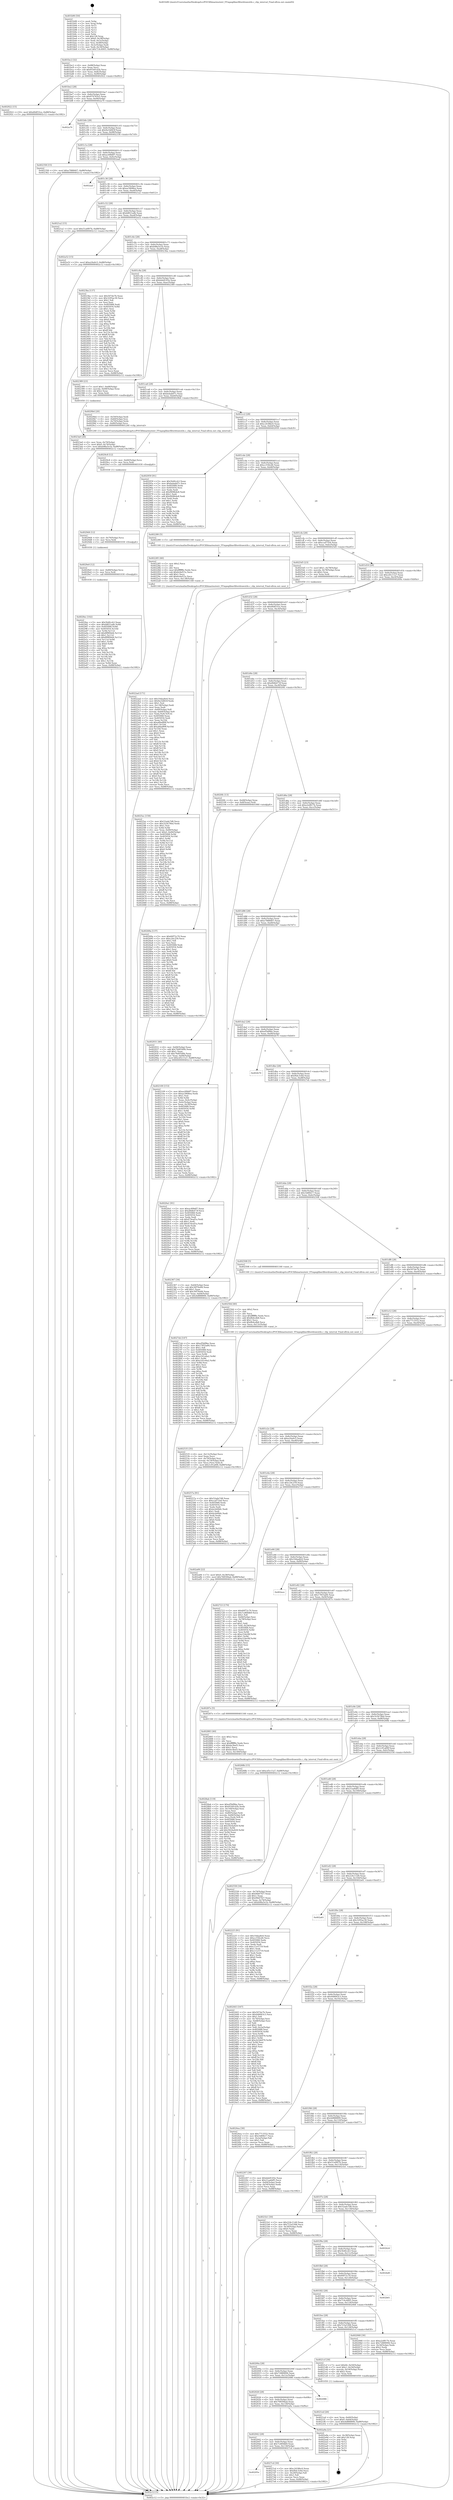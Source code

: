 digraph "0x401b90" {
  label = "0x401b90 (/mnt/c/Users/mathe/Desktop/tcc/POCII/binaries/extr_FFmpeglibavfilterdrawutils.c_clip_interval_Final-ollvm.out::main(0))"
  labelloc = "t"
  node[shape=record]

  Entry [label="",width=0.3,height=0.3,shape=circle,fillcolor=black,style=filled]
  "0x401bc2" [label="{
     0x401bc2 [32]\l
     | [instrs]\l
     &nbsp;&nbsp;0x401bc2 \<+6\>: mov -0x88(%rbp),%eax\l
     &nbsp;&nbsp;0x401bc8 \<+2\>: mov %eax,%ecx\l
     &nbsp;&nbsp;0x401bca \<+6\>: sub $0x81b91d2b,%ecx\l
     &nbsp;&nbsp;0x401bd0 \<+6\>: mov %eax,-0x8c(%rbp)\l
     &nbsp;&nbsp;0x401bd6 \<+6\>: mov %ecx,-0x90(%rbp)\l
     &nbsp;&nbsp;0x401bdc \<+6\>: je 0000000000402922 \<main+0xd92\>\l
  }"]
  "0x402922" [label="{
     0x402922 [15]\l
     | [instrs]\l
     &nbsp;&nbsp;0x402922 \<+10\>: movl $0xd0df33ce,-0x88(%rbp)\l
     &nbsp;&nbsp;0x40292c \<+5\>: jmp 0000000000402c12 \<main+0x1082\>\l
  }"]
  "0x401be2" [label="{
     0x401be2 [28]\l
     | [instrs]\l
     &nbsp;&nbsp;0x401be2 \<+5\>: jmp 0000000000401be7 \<main+0x57\>\l
     &nbsp;&nbsp;0x401be7 \<+6\>: mov -0x8c(%rbp),%eax\l
     &nbsp;&nbsp;0x401bed \<+5\>: sub $0x974765e5,%eax\l
     &nbsp;&nbsp;0x401bf2 \<+6\>: mov %eax,-0x94(%rbp)\l
     &nbsp;&nbsp;0x401bf8 \<+6\>: je 0000000000402a70 \<main+0xee0\>\l
  }"]
  Exit [label="",width=0.3,height=0.3,shape=circle,fillcolor=black,style=filled,peripheries=2]
  "0x402a70" [label="{
     0x402a70\l
  }", style=dashed]
  "0x401bfe" [label="{
     0x401bfe [28]\l
     | [instrs]\l
     &nbsp;&nbsp;0x401bfe \<+5\>: jmp 0000000000401c03 \<main+0x73\>\l
     &nbsp;&nbsp;0x401c03 \<+6\>: mov -0x8c(%rbp),%eax\l
     &nbsp;&nbsp;0x401c09 \<+5\>: sub $0x9a1b843f,%eax\l
     &nbsp;&nbsp;0x401c0e \<+6\>: mov %eax,-0x98(%rbp)\l
     &nbsp;&nbsp;0x401c14 \<+6\>: je 0000000000402358 \<main+0x7c8\>\l
  }"]
  "0x4029ec" [label="{
     0x4029ec [102]\l
     | [instrs]\l
     &nbsp;&nbsp;0x4029ec \<+5\>: mov $0x5b4fccb3,%eax\l
     &nbsp;&nbsp;0x4029f1 \<+6\>: mov $0xb8f21adb,%r8d\l
     &nbsp;&nbsp;0x4029f7 \<+8\>: mov 0x405068,%r9d\l
     &nbsp;&nbsp;0x4029ff \<+8\>: mov 0x405054,%r10d\l
     &nbsp;&nbsp;0x402a07 \<+3\>: mov %r9d,%r11d\l
     &nbsp;&nbsp;0x402a0a \<+7\>: add $0x8f9f04d4,%r11d\l
     &nbsp;&nbsp;0x402a11 \<+4\>: sub $0x1,%r11d\l
     &nbsp;&nbsp;0x402a15 \<+7\>: sub $0x8f9f04d4,%r11d\l
     &nbsp;&nbsp;0x402a1c \<+4\>: imul %r11d,%r9d\l
     &nbsp;&nbsp;0x402a20 \<+4\>: and $0x1,%r9d\l
     &nbsp;&nbsp;0x402a24 \<+4\>: cmp $0x0,%r9d\l
     &nbsp;&nbsp;0x402a28 \<+3\>: sete %bl\l
     &nbsp;&nbsp;0x402a2b \<+4\>: cmp $0xa,%r10d\l
     &nbsp;&nbsp;0x402a2f \<+4\>: setl %r14b\l
     &nbsp;&nbsp;0x402a33 \<+3\>: mov %bl,%r15b\l
     &nbsp;&nbsp;0x402a36 \<+3\>: and %r14b,%r15b\l
     &nbsp;&nbsp;0x402a39 \<+3\>: xor %r14b,%bl\l
     &nbsp;&nbsp;0x402a3c \<+3\>: or %bl,%r15b\l
     &nbsp;&nbsp;0x402a3f \<+4\>: test $0x1,%r15b\l
     &nbsp;&nbsp;0x402a43 \<+4\>: cmovne %r8d,%eax\l
     &nbsp;&nbsp;0x402a47 \<+6\>: mov %eax,-0x88(%rbp)\l
     &nbsp;&nbsp;0x402a4d \<+5\>: jmp 0000000000402c12 \<main+0x1082\>\l
  }"]
  "0x402358" [label="{
     0x402358 [15]\l
     | [instrs]\l
     &nbsp;&nbsp;0x402358 \<+10\>: movl $0xe7888407,-0x88(%rbp)\l
     &nbsp;&nbsp;0x402362 \<+5\>: jmp 0000000000402c12 \<main+0x1082\>\l
  }"]
  "0x401c1a" [label="{
     0x401c1a [28]\l
     | [instrs]\l
     &nbsp;&nbsp;0x401c1a \<+5\>: jmp 0000000000401c1f \<main+0x8f\>\l
     &nbsp;&nbsp;0x401c1f \<+6\>: mov -0x8c(%rbp),%eax\l
     &nbsp;&nbsp;0x401c25 \<+5\>: sub $0xac49b6f7,%eax\l
     &nbsp;&nbsp;0x401c2a \<+6\>: mov %eax,-0x9c(%rbp)\l
     &nbsp;&nbsp;0x401c30 \<+6\>: je 0000000000402aaf \<main+0xf1f\>\l
  }"]
  "0x4029e0" [label="{
     0x4029e0 [12]\l
     | [instrs]\l
     &nbsp;&nbsp;0x4029e0 \<+4\>: mov -0x80(%rbp),%rcx\l
     &nbsp;&nbsp;0x4029e4 \<+3\>: mov %rcx,%rdi\l
     &nbsp;&nbsp;0x4029e7 \<+5\>: call 0000000000401030 \<free@plt\>\l
     | [calls]\l
     &nbsp;&nbsp;0x401030 \{1\} (unknown)\l
  }"]
  "0x402aaf" [label="{
     0x402aaf\l
  }", style=dashed]
  "0x401c36" [label="{
     0x401c36 [28]\l
     | [instrs]\l
     &nbsp;&nbsp;0x401c36 \<+5\>: jmp 0000000000401c3b \<main+0xab\>\l
     &nbsp;&nbsp;0x401c3b \<+6\>: mov -0x8c(%rbp),%eax\l
     &nbsp;&nbsp;0x401c41 \<+5\>: sub $0xac5808ea,%eax\l
     &nbsp;&nbsp;0x401c46 \<+6\>: mov %eax,-0xa0(%rbp)\l
     &nbsp;&nbsp;0x401c4c \<+6\>: je 00000000004021a2 \<main+0x612\>\l
  }"]
  "0x4029d4" [label="{
     0x4029d4 [12]\l
     | [instrs]\l
     &nbsp;&nbsp;0x4029d4 \<+4\>: mov -0x70(%rbp),%rcx\l
     &nbsp;&nbsp;0x4029d8 \<+3\>: mov %rcx,%rdi\l
     &nbsp;&nbsp;0x4029db \<+5\>: call 0000000000401030 \<free@plt\>\l
     | [calls]\l
     &nbsp;&nbsp;0x401030 \{1\} (unknown)\l
  }"]
  "0x4021a2" [label="{
     0x4021a2 [15]\l
     | [instrs]\l
     &nbsp;&nbsp;0x4021a2 \<+10\>: movl $0x51a0f07b,-0x88(%rbp)\l
     &nbsp;&nbsp;0x4021ac \<+5\>: jmp 0000000000402c12 \<main+0x1082\>\l
  }"]
  "0x401c52" [label="{
     0x401c52 [28]\l
     | [instrs]\l
     &nbsp;&nbsp;0x401c52 \<+5\>: jmp 0000000000401c57 \<main+0xc7\>\l
     &nbsp;&nbsp;0x401c57 \<+6\>: mov -0x8c(%rbp),%eax\l
     &nbsp;&nbsp;0x401c5d \<+5\>: sub $0xb8f21adb,%eax\l
     &nbsp;&nbsp;0x401c62 \<+6\>: mov %eax,-0xa4(%rbp)\l
     &nbsp;&nbsp;0x401c68 \<+6\>: je 0000000000402a52 \<main+0xec2\>\l
  }"]
  "0x4029c8" [label="{
     0x4029c8 [12]\l
     | [instrs]\l
     &nbsp;&nbsp;0x4029c8 \<+4\>: mov -0x60(%rbp),%rcx\l
     &nbsp;&nbsp;0x4029cc \<+3\>: mov %rcx,%rdi\l
     &nbsp;&nbsp;0x4029cf \<+5\>: call 0000000000401030 \<free@plt\>\l
     | [calls]\l
     &nbsp;&nbsp;0x401030 \{1\} (unknown)\l
  }"]
  "0x402a52" [label="{
     0x402a52 [15]\l
     | [instrs]\l
     &nbsp;&nbsp;0x402a52 \<+10\>: movl $0xa24a0c5,-0x88(%rbp)\l
     &nbsp;&nbsp;0x402a5c \<+5\>: jmp 0000000000402c12 \<main+0x1082\>\l
  }"]
  "0x401c6e" [label="{
     0x401c6e [28]\l
     | [instrs]\l
     &nbsp;&nbsp;0x401c6e \<+5\>: jmp 0000000000401c73 \<main+0xe3\>\l
     &nbsp;&nbsp;0x401c73 \<+6\>: mov -0x8c(%rbp),%eax\l
     &nbsp;&nbsp;0x401c79 \<+5\>: sub $0xb98a5e1b,%eax\l
     &nbsp;&nbsp;0x401c7e \<+6\>: mov %eax,-0xa8(%rbp)\l
     &nbsp;&nbsp;0x401c84 \<+6\>: je 00000000004023ba \<main+0x82a\>\l
  }"]
  "0x4028ab" [label="{
     0x4028ab [119]\l
     | [instrs]\l
     &nbsp;&nbsp;0x4028ab \<+5\>: mov $0xef5bf9be,%ecx\l
     &nbsp;&nbsp;0x4028b0 \<+5\>: mov $0x81b91d2b,%edx\l
     &nbsp;&nbsp;0x4028b5 \<+6\>: mov -0x140(%rbp),%esi\l
     &nbsp;&nbsp;0x4028bb \<+3\>: imul %eax,%esi\l
     &nbsp;&nbsp;0x4028be \<+4\>: mov -0x80(%rbp),%rdi\l
     &nbsp;&nbsp;0x4028c2 \<+7\>: movslq -0x84(%rbp),%r8\l
     &nbsp;&nbsp;0x4028c9 \<+4\>: mov %esi,(%rdi,%r8,4)\l
     &nbsp;&nbsp;0x4028cd \<+7\>: mov 0x405068,%eax\l
     &nbsp;&nbsp;0x4028d4 \<+7\>: mov 0x405054,%esi\l
     &nbsp;&nbsp;0x4028db \<+3\>: mov %eax,%r9d\l
     &nbsp;&nbsp;0x4028de \<+7\>: sub $0x5924a929,%r9d\l
     &nbsp;&nbsp;0x4028e5 \<+4\>: sub $0x1,%r9d\l
     &nbsp;&nbsp;0x4028e9 \<+7\>: add $0x5924a929,%r9d\l
     &nbsp;&nbsp;0x4028f0 \<+4\>: imul %r9d,%eax\l
     &nbsp;&nbsp;0x4028f4 \<+3\>: and $0x1,%eax\l
     &nbsp;&nbsp;0x4028f7 \<+3\>: cmp $0x0,%eax\l
     &nbsp;&nbsp;0x4028fa \<+4\>: sete %r10b\l
     &nbsp;&nbsp;0x4028fe \<+3\>: cmp $0xa,%esi\l
     &nbsp;&nbsp;0x402901 \<+4\>: setl %r11b\l
     &nbsp;&nbsp;0x402905 \<+3\>: mov %r10b,%bl\l
     &nbsp;&nbsp;0x402908 \<+3\>: and %r11b,%bl\l
     &nbsp;&nbsp;0x40290b \<+3\>: xor %r11b,%r10b\l
     &nbsp;&nbsp;0x40290e \<+3\>: or %r10b,%bl\l
     &nbsp;&nbsp;0x402911 \<+3\>: test $0x1,%bl\l
     &nbsp;&nbsp;0x402914 \<+3\>: cmovne %edx,%ecx\l
     &nbsp;&nbsp;0x402917 \<+6\>: mov %ecx,-0x88(%rbp)\l
     &nbsp;&nbsp;0x40291d \<+5\>: jmp 0000000000402c12 \<main+0x1082\>\l
  }"]
  "0x4023ba" [label="{
     0x4023ba [137]\l
     | [instrs]\l
     &nbsp;&nbsp;0x4023ba \<+5\>: mov $0x507de7b,%eax\l
     &nbsp;&nbsp;0x4023bf \<+5\>: mov $0x3295ac30,%ecx\l
     &nbsp;&nbsp;0x4023c4 \<+2\>: mov $0x1,%dl\l
     &nbsp;&nbsp;0x4023c6 \<+2\>: xor %esi,%esi\l
     &nbsp;&nbsp;0x4023c8 \<+7\>: mov 0x405068,%edi\l
     &nbsp;&nbsp;0x4023cf \<+8\>: mov 0x405054,%r8d\l
     &nbsp;&nbsp;0x4023d7 \<+3\>: sub $0x1,%esi\l
     &nbsp;&nbsp;0x4023da \<+3\>: mov %edi,%r9d\l
     &nbsp;&nbsp;0x4023dd \<+3\>: add %esi,%r9d\l
     &nbsp;&nbsp;0x4023e0 \<+4\>: imul %r9d,%edi\l
     &nbsp;&nbsp;0x4023e4 \<+3\>: and $0x1,%edi\l
     &nbsp;&nbsp;0x4023e7 \<+3\>: cmp $0x0,%edi\l
     &nbsp;&nbsp;0x4023ea \<+4\>: sete %r10b\l
     &nbsp;&nbsp;0x4023ee \<+4\>: cmp $0xa,%r8d\l
     &nbsp;&nbsp;0x4023f2 \<+4\>: setl %r11b\l
     &nbsp;&nbsp;0x4023f6 \<+3\>: mov %r10b,%bl\l
     &nbsp;&nbsp;0x4023f9 \<+3\>: xor $0xff,%bl\l
     &nbsp;&nbsp;0x4023fc \<+3\>: mov %r11b,%r14b\l
     &nbsp;&nbsp;0x4023ff \<+4\>: xor $0xff,%r14b\l
     &nbsp;&nbsp;0x402403 \<+3\>: xor $0x1,%dl\l
     &nbsp;&nbsp;0x402406 \<+3\>: mov %bl,%r15b\l
     &nbsp;&nbsp;0x402409 \<+4\>: and $0xff,%r15b\l
     &nbsp;&nbsp;0x40240d \<+3\>: and %dl,%r10b\l
     &nbsp;&nbsp;0x402410 \<+3\>: mov %r14b,%r12b\l
     &nbsp;&nbsp;0x402413 \<+4\>: and $0xff,%r12b\l
     &nbsp;&nbsp;0x402417 \<+3\>: and %dl,%r11b\l
     &nbsp;&nbsp;0x40241a \<+3\>: or %r10b,%r15b\l
     &nbsp;&nbsp;0x40241d \<+3\>: or %r11b,%r12b\l
     &nbsp;&nbsp;0x402420 \<+3\>: xor %r12b,%r15b\l
     &nbsp;&nbsp;0x402423 \<+3\>: or %r14b,%bl\l
     &nbsp;&nbsp;0x402426 \<+3\>: xor $0xff,%bl\l
     &nbsp;&nbsp;0x402429 \<+3\>: or $0x1,%dl\l
     &nbsp;&nbsp;0x40242c \<+2\>: and %dl,%bl\l
     &nbsp;&nbsp;0x40242e \<+3\>: or %bl,%r15b\l
     &nbsp;&nbsp;0x402431 \<+4\>: test $0x1,%r15b\l
     &nbsp;&nbsp;0x402435 \<+3\>: cmovne %ecx,%eax\l
     &nbsp;&nbsp;0x402438 \<+6\>: mov %eax,-0x88(%rbp)\l
     &nbsp;&nbsp;0x40243e \<+5\>: jmp 0000000000402c12 \<main+0x1082\>\l
  }"]
  "0x401c8a" [label="{
     0x401c8a [28]\l
     | [instrs]\l
     &nbsp;&nbsp;0x401c8a \<+5\>: jmp 0000000000401c8f \<main+0xff\>\l
     &nbsp;&nbsp;0x401c8f \<+6\>: mov -0x8c(%rbp),%eax\l
     &nbsp;&nbsp;0x401c95 \<+5\>: sub $0xbde8145e,%eax\l
     &nbsp;&nbsp;0x401c9a \<+6\>: mov %eax,-0xac(%rbp)\l
     &nbsp;&nbsp;0x401ca0 \<+6\>: je 0000000000402389 \<main+0x7f9\>\l
  }"]
  "0x402883" [label="{
     0x402883 [40]\l
     | [instrs]\l
     &nbsp;&nbsp;0x402883 \<+5\>: mov $0x2,%ecx\l
     &nbsp;&nbsp;0x402888 \<+1\>: cltd\l
     &nbsp;&nbsp;0x402889 \<+2\>: idiv %ecx\l
     &nbsp;&nbsp;0x40288b \<+6\>: imul $0xfffffffe,%edx,%ecx\l
     &nbsp;&nbsp;0x402891 \<+6\>: add $0xbe3bef3,%ecx\l
     &nbsp;&nbsp;0x402897 \<+3\>: add $0x1,%ecx\l
     &nbsp;&nbsp;0x40289a \<+6\>: sub $0xbe3bef3,%ecx\l
     &nbsp;&nbsp;0x4028a0 \<+6\>: mov %ecx,-0x140(%rbp)\l
     &nbsp;&nbsp;0x4028a6 \<+5\>: call 0000000000401160 \<next_i\>\l
     | [calls]\l
     &nbsp;&nbsp;0x401160 \{1\} (/mnt/c/Users/mathe/Desktop/tcc/POCII/binaries/extr_FFmpeglibavfilterdrawutils.c_clip_interval_Final-ollvm.out::next_i)\l
  }"]
  "0x402389" [label="{
     0x402389 [23]\l
     | [instrs]\l
     &nbsp;&nbsp;0x402389 \<+7\>: movl $0x1,-0x68(%rbp)\l
     &nbsp;&nbsp;0x402390 \<+4\>: movslq -0x68(%rbp),%rax\l
     &nbsp;&nbsp;0x402394 \<+4\>: shl $0x2,%rax\l
     &nbsp;&nbsp;0x402398 \<+3\>: mov %rax,%rdi\l
     &nbsp;&nbsp;0x40239b \<+5\>: call 0000000000401050 \<malloc@plt\>\l
     | [calls]\l
     &nbsp;&nbsp;0x401050 \{1\} (unknown)\l
  }"]
  "0x401ca6" [label="{
     0x401ca6 [28]\l
     | [instrs]\l
     &nbsp;&nbsp;0x401ca6 \<+5\>: jmp 0000000000401cab \<main+0x11b\>\l
     &nbsp;&nbsp;0x401cab \<+6\>: mov -0x8c(%rbp),%eax\l
     &nbsp;&nbsp;0x401cb1 \<+5\>: sub $0xbebab07c,%eax\l
     &nbsp;&nbsp;0x401cb6 \<+6\>: mov %eax,-0xb0(%rbp)\l
     &nbsp;&nbsp;0x401cbc \<+6\>: je 00000000004029b4 \<main+0xe24\>\l
  }"]
  "0x40205e" [label="{
     0x40205e\l
  }", style=dashed]
  "0x4029b4" [label="{
     0x4029b4 [20]\l
     | [instrs]\l
     &nbsp;&nbsp;0x4029b4 \<+3\>: mov -0x50(%rbp),%edi\l
     &nbsp;&nbsp;0x4029b7 \<+4\>: mov -0x60(%rbp),%rsi\l
     &nbsp;&nbsp;0x4029bb \<+4\>: mov -0x70(%rbp),%rdx\l
     &nbsp;&nbsp;0x4029bf \<+4\>: mov -0x80(%rbp),%rcx\l
     &nbsp;&nbsp;0x4029c3 \<+5\>: call 0000000000401240 \<clip_interval\>\l
     | [calls]\l
     &nbsp;&nbsp;0x401240 \{1\} (/mnt/c/Users/mathe/Desktop/tcc/POCII/binaries/extr_FFmpeglibavfilterdrawutils.c_clip_interval_Final-ollvm.out::clip_interval)\l
  }"]
  "0x401cc2" [label="{
     0x401cc2 [28]\l
     | [instrs]\l
     &nbsp;&nbsp;0x401cc2 \<+5\>: jmp 0000000000401cc7 \<main+0x137\>\l
     &nbsp;&nbsp;0x401cc7 \<+6\>: mov -0x8c(%rbp),%eax\l
     &nbsp;&nbsp;0x401ccd \<+5\>: sub $0xc2438bc0,%eax\l
     &nbsp;&nbsp;0x401cd2 \<+6\>: mov %eax,-0xb4(%rbp)\l
     &nbsp;&nbsp;0x401cd8 \<+6\>: je 0000000000402959 \<main+0xdc9\>\l
  }"]
  "0x4027cd" [label="{
     0x4027cd [30]\l
     | [instrs]\l
     &nbsp;&nbsp;0x4027cd \<+5\>: mov $0xc2438bc0,%eax\l
     &nbsp;&nbsp;0x4027d2 \<+5\>: mov $0xf4dc3c6d,%ecx\l
     &nbsp;&nbsp;0x4027d7 \<+3\>: mov -0x29(%rbp),%dl\l
     &nbsp;&nbsp;0x4027da \<+3\>: test $0x1,%dl\l
     &nbsp;&nbsp;0x4027dd \<+3\>: cmovne %ecx,%eax\l
     &nbsp;&nbsp;0x4027e0 \<+6\>: mov %eax,-0x88(%rbp)\l
     &nbsp;&nbsp;0x4027e6 \<+5\>: jmp 0000000000402c12 \<main+0x1082\>\l
  }"]
  "0x402959" [label="{
     0x402959 [91]\l
     | [instrs]\l
     &nbsp;&nbsp;0x402959 \<+5\>: mov $0x5b4fccb3,%eax\l
     &nbsp;&nbsp;0x40295e \<+5\>: mov $0xbebab07c,%ecx\l
     &nbsp;&nbsp;0x402963 \<+7\>: mov 0x405068,%edx\l
     &nbsp;&nbsp;0x40296a \<+7\>: mov 0x405054,%esi\l
     &nbsp;&nbsp;0x402971 \<+2\>: mov %edx,%edi\l
     &nbsp;&nbsp;0x402973 \<+6\>: sub $0xf408b4e8,%edi\l
     &nbsp;&nbsp;0x402979 \<+3\>: sub $0x1,%edi\l
     &nbsp;&nbsp;0x40297c \<+6\>: add $0xf408b4e8,%edi\l
     &nbsp;&nbsp;0x402982 \<+3\>: imul %edi,%edx\l
     &nbsp;&nbsp;0x402985 \<+3\>: and $0x1,%edx\l
     &nbsp;&nbsp;0x402988 \<+3\>: cmp $0x0,%edx\l
     &nbsp;&nbsp;0x40298b \<+4\>: sete %r8b\l
     &nbsp;&nbsp;0x40298f \<+3\>: cmp $0xa,%esi\l
     &nbsp;&nbsp;0x402992 \<+4\>: setl %r9b\l
     &nbsp;&nbsp;0x402996 \<+3\>: mov %r8b,%r10b\l
     &nbsp;&nbsp;0x402999 \<+3\>: and %r9b,%r10b\l
     &nbsp;&nbsp;0x40299c \<+3\>: xor %r9b,%r8b\l
     &nbsp;&nbsp;0x40299f \<+3\>: or %r8b,%r10b\l
     &nbsp;&nbsp;0x4029a2 \<+4\>: test $0x1,%r10b\l
     &nbsp;&nbsp;0x4029a6 \<+3\>: cmovne %ecx,%eax\l
     &nbsp;&nbsp;0x4029a9 \<+6\>: mov %eax,-0x88(%rbp)\l
     &nbsp;&nbsp;0x4029af \<+5\>: jmp 0000000000402c12 \<main+0x1082\>\l
  }"]
  "0x401cde" [label="{
     0x401cde [28]\l
     | [instrs]\l
     &nbsp;&nbsp;0x401cde \<+5\>: jmp 0000000000401ce3 \<main+0x153\>\l
     &nbsp;&nbsp;0x401ce3 \<+6\>: mov -0x8c(%rbp),%eax\l
     &nbsp;&nbsp;0x401ce9 \<+5\>: sub $0xcc556cd4,%eax\l
     &nbsp;&nbsp;0x401cee \<+6\>: mov %eax,-0xb8(%rbp)\l
     &nbsp;&nbsp;0x401cf4 \<+6\>: je 0000000000402280 \<main+0x6f0\>\l
  }"]
  "0x402042" [label="{
     0x402042 [28]\l
     | [instrs]\l
     &nbsp;&nbsp;0x402042 \<+5\>: jmp 0000000000402047 \<main+0x4b7\>\l
     &nbsp;&nbsp;0x402047 \<+6\>: mov -0x8c(%rbp),%eax\l
     &nbsp;&nbsp;0x40204d \<+5\>: sub $0x7cd69db9,%eax\l
     &nbsp;&nbsp;0x402052 \<+6\>: mov %eax,-0x134(%rbp)\l
     &nbsp;&nbsp;0x402058 \<+6\>: je 00000000004027cd \<main+0xc3d\>\l
  }"]
  "0x402280" [label="{
     0x402280 [5]\l
     | [instrs]\l
     &nbsp;&nbsp;0x402280 \<+5\>: call 0000000000401160 \<next_i\>\l
     | [calls]\l
     &nbsp;&nbsp;0x401160 \{1\} (/mnt/c/Users/mathe/Desktop/tcc/POCII/binaries/extr_FFmpeglibavfilterdrawutils.c_clip_interval_Final-ollvm.out::next_i)\l
  }"]
  "0x401cfa" [label="{
     0x401cfa [28]\l
     | [instrs]\l
     &nbsp;&nbsp;0x401cfa \<+5\>: jmp 0000000000401cff \<main+0x16f\>\l
     &nbsp;&nbsp;0x401cff \<+6\>: mov -0x8c(%rbp),%eax\l
     &nbsp;&nbsp;0x401d05 \<+5\>: sub $0xccaf71b4,%eax\l
     &nbsp;&nbsp;0x401d0a \<+6\>: mov %eax,-0xbc(%rbp)\l
     &nbsp;&nbsp;0x401d10 \<+6\>: je 00000000004025d5 \<main+0xa45\>\l
  }"]
  "0x402a9a" [label="{
     0x402a9a [21]\l
     | [instrs]\l
     &nbsp;&nbsp;0x402a9a \<+3\>: mov -0x38(%rbp),%eax\l
     &nbsp;&nbsp;0x402a9d \<+7\>: add $0x128,%rsp\l
     &nbsp;&nbsp;0x402aa4 \<+1\>: pop %rbx\l
     &nbsp;&nbsp;0x402aa5 \<+2\>: pop %r12\l
     &nbsp;&nbsp;0x402aa7 \<+2\>: pop %r13\l
     &nbsp;&nbsp;0x402aa9 \<+2\>: pop %r14\l
     &nbsp;&nbsp;0x402aab \<+2\>: pop %r15\l
     &nbsp;&nbsp;0x402aad \<+1\>: pop %rbp\l
     &nbsp;&nbsp;0x402aae \<+1\>: ret\l
  }"]
  "0x4025d5" [label="{
     0x4025d5 [23]\l
     | [instrs]\l
     &nbsp;&nbsp;0x4025d5 \<+7\>: movl $0x1,-0x78(%rbp)\l
     &nbsp;&nbsp;0x4025dc \<+4\>: movslq -0x78(%rbp),%rax\l
     &nbsp;&nbsp;0x4025e0 \<+4\>: shl $0x2,%rax\l
     &nbsp;&nbsp;0x4025e4 \<+3\>: mov %rax,%rdi\l
     &nbsp;&nbsp;0x4025e7 \<+5\>: call 0000000000401050 \<malloc@plt\>\l
     | [calls]\l
     &nbsp;&nbsp;0x401050 \{1\} (unknown)\l
  }"]
  "0x401d16" [label="{
     0x401d16 [28]\l
     | [instrs]\l
     &nbsp;&nbsp;0x401d16 \<+5\>: jmp 0000000000401d1b \<main+0x18b\>\l
     &nbsp;&nbsp;0x401d1b \<+6\>: mov -0x8c(%rbp),%eax\l
     &nbsp;&nbsp;0x401d21 \<+5\>: sub $0xcd5c11a7,%eax\l
     &nbsp;&nbsp;0x401d26 \<+6\>: mov %eax,-0xc0(%rbp)\l
     &nbsp;&nbsp;0x401d2c \<+6\>: je 000000000040269a \<main+0xb0a\>\l
  }"]
  "0x402026" [label="{
     0x402026 [28]\l
     | [instrs]\l
     &nbsp;&nbsp;0x402026 \<+5\>: jmp 000000000040202b \<main+0x49b\>\l
     &nbsp;&nbsp;0x40202b \<+6\>: mov -0x8c(%rbp),%eax\l
     &nbsp;&nbsp;0x402031 \<+5\>: sub $0x768594ad,%eax\l
     &nbsp;&nbsp;0x402036 \<+6\>: mov %eax,-0x130(%rbp)\l
     &nbsp;&nbsp;0x40203c \<+6\>: je 0000000000402a9a \<main+0xf0a\>\l
  }"]
  "0x40269a" [label="{
     0x40269a [137]\l
     | [instrs]\l
     &nbsp;&nbsp;0x40269a \<+5\>: mov $0x60f72c70,%eax\l
     &nbsp;&nbsp;0x40269f \<+5\>: mov $0xc24c259,%ecx\l
     &nbsp;&nbsp;0x4026a4 \<+2\>: mov $0x1,%dl\l
     &nbsp;&nbsp;0x4026a6 \<+2\>: xor %esi,%esi\l
     &nbsp;&nbsp;0x4026a8 \<+7\>: mov 0x405068,%edi\l
     &nbsp;&nbsp;0x4026af \<+8\>: mov 0x405054,%r8d\l
     &nbsp;&nbsp;0x4026b7 \<+3\>: sub $0x1,%esi\l
     &nbsp;&nbsp;0x4026ba \<+3\>: mov %edi,%r9d\l
     &nbsp;&nbsp;0x4026bd \<+3\>: add %esi,%r9d\l
     &nbsp;&nbsp;0x4026c0 \<+4\>: imul %r9d,%edi\l
     &nbsp;&nbsp;0x4026c4 \<+3\>: and $0x1,%edi\l
     &nbsp;&nbsp;0x4026c7 \<+3\>: cmp $0x0,%edi\l
     &nbsp;&nbsp;0x4026ca \<+4\>: sete %r10b\l
     &nbsp;&nbsp;0x4026ce \<+4\>: cmp $0xa,%r8d\l
     &nbsp;&nbsp;0x4026d2 \<+4\>: setl %r11b\l
     &nbsp;&nbsp;0x4026d6 \<+3\>: mov %r10b,%bl\l
     &nbsp;&nbsp;0x4026d9 \<+3\>: xor $0xff,%bl\l
     &nbsp;&nbsp;0x4026dc \<+3\>: mov %r11b,%r14b\l
     &nbsp;&nbsp;0x4026df \<+4\>: xor $0xff,%r14b\l
     &nbsp;&nbsp;0x4026e3 \<+3\>: xor $0x0,%dl\l
     &nbsp;&nbsp;0x4026e6 \<+3\>: mov %bl,%r15b\l
     &nbsp;&nbsp;0x4026e9 \<+4\>: and $0x0,%r15b\l
     &nbsp;&nbsp;0x4026ed \<+3\>: and %dl,%r10b\l
     &nbsp;&nbsp;0x4026f0 \<+3\>: mov %r14b,%r12b\l
     &nbsp;&nbsp;0x4026f3 \<+4\>: and $0x0,%r12b\l
     &nbsp;&nbsp;0x4026f7 \<+3\>: and %dl,%r11b\l
     &nbsp;&nbsp;0x4026fa \<+3\>: or %r10b,%r15b\l
     &nbsp;&nbsp;0x4026fd \<+3\>: or %r11b,%r12b\l
     &nbsp;&nbsp;0x402700 \<+3\>: xor %r12b,%r15b\l
     &nbsp;&nbsp;0x402703 \<+3\>: or %r14b,%bl\l
     &nbsp;&nbsp;0x402706 \<+3\>: xor $0xff,%bl\l
     &nbsp;&nbsp;0x402709 \<+3\>: or $0x0,%dl\l
     &nbsp;&nbsp;0x40270c \<+2\>: and %dl,%bl\l
     &nbsp;&nbsp;0x40270e \<+3\>: or %bl,%r15b\l
     &nbsp;&nbsp;0x402711 \<+4\>: test $0x1,%r15b\l
     &nbsp;&nbsp;0x402715 \<+3\>: cmovne %ecx,%eax\l
     &nbsp;&nbsp;0x402718 \<+6\>: mov %eax,-0x88(%rbp)\l
     &nbsp;&nbsp;0x40271e \<+5\>: jmp 0000000000402c12 \<main+0x1082\>\l
  }"]
  "0x401d32" [label="{
     0x401d32 [28]\l
     | [instrs]\l
     &nbsp;&nbsp;0x401d32 \<+5\>: jmp 0000000000401d37 \<main+0x1a7\>\l
     &nbsp;&nbsp;0x401d37 \<+6\>: mov -0x8c(%rbp),%eax\l
     &nbsp;&nbsp;0x401d3d \<+5\>: sub $0xd0df33ce,%eax\l
     &nbsp;&nbsp;0x401d42 \<+6\>: mov %eax,-0xc4(%rbp)\l
     &nbsp;&nbsp;0x401d48 \<+6\>: je 0000000000402931 \<main+0xda1\>\l
  }"]
  "0x402086" [label="{
     0x402086\l
  }", style=dashed]
  "0x402931" [label="{
     0x402931 [40]\l
     | [instrs]\l
     &nbsp;&nbsp;0x402931 \<+6\>: mov -0x84(%rbp),%eax\l
     &nbsp;&nbsp;0x402937 \<+5\>: add $0x76d05d0b,%eax\l
     &nbsp;&nbsp;0x40293c \<+3\>: add $0x1,%eax\l
     &nbsp;&nbsp;0x40293f \<+5\>: sub $0x76d05d0b,%eax\l
     &nbsp;&nbsp;0x402944 \<+6\>: mov %eax,-0x84(%rbp)\l
     &nbsp;&nbsp;0x40294a \<+10\>: movl $0xcd5c11a7,-0x88(%rbp)\l
     &nbsp;&nbsp;0x402954 \<+5\>: jmp 0000000000402c12 \<main+0x1082\>\l
  }"]
  "0x401d4e" [label="{
     0x401d4e [28]\l
     | [instrs]\l
     &nbsp;&nbsp;0x401d4e \<+5\>: jmp 0000000000401d53 \<main+0x1c3\>\l
     &nbsp;&nbsp;0x401d53 \<+6\>: mov -0x8c(%rbp),%eax\l
     &nbsp;&nbsp;0x401d59 \<+5\>: sub $0xd9db473f,%eax\l
     &nbsp;&nbsp;0x401d5e \<+6\>: mov %eax,-0xc8(%rbp)\l
     &nbsp;&nbsp;0x401d64 \<+6\>: je 00000000004020fc \<main+0x56c\>\l
  }"]
  "0x4025ec" [label="{
     0x4025ec [159]\l
     | [instrs]\l
     &nbsp;&nbsp;0x4025ec \<+5\>: mov $0x52ade7d8,%ecx\l
     &nbsp;&nbsp;0x4025f1 \<+5\>: mov $0x1b3b79bd,%edx\l
     &nbsp;&nbsp;0x4025f6 \<+3\>: mov $0x1,%sil\l
     &nbsp;&nbsp;0x4025f9 \<+3\>: xor %r8d,%r8d\l
     &nbsp;&nbsp;0x4025fc \<+4\>: mov %rax,-0x80(%rbp)\l
     &nbsp;&nbsp;0x402600 \<+10\>: movl $0x0,-0x84(%rbp)\l
     &nbsp;&nbsp;0x40260a \<+8\>: mov 0x405068,%r9d\l
     &nbsp;&nbsp;0x402612 \<+8\>: mov 0x405054,%r10d\l
     &nbsp;&nbsp;0x40261a \<+4\>: sub $0x1,%r8d\l
     &nbsp;&nbsp;0x40261e \<+3\>: mov %r9d,%r11d\l
     &nbsp;&nbsp;0x402621 \<+3\>: add %r8d,%r11d\l
     &nbsp;&nbsp;0x402624 \<+4\>: imul %r11d,%r9d\l
     &nbsp;&nbsp;0x402628 \<+4\>: and $0x1,%r9d\l
     &nbsp;&nbsp;0x40262c \<+4\>: cmp $0x0,%r9d\l
     &nbsp;&nbsp;0x402630 \<+3\>: sete %bl\l
     &nbsp;&nbsp;0x402633 \<+4\>: cmp $0xa,%r10d\l
     &nbsp;&nbsp;0x402637 \<+4\>: setl %r14b\l
     &nbsp;&nbsp;0x40263b \<+3\>: mov %bl,%r15b\l
     &nbsp;&nbsp;0x40263e \<+4\>: xor $0xff,%r15b\l
     &nbsp;&nbsp;0x402642 \<+3\>: mov %r14b,%r12b\l
     &nbsp;&nbsp;0x402645 \<+4\>: xor $0xff,%r12b\l
     &nbsp;&nbsp;0x402649 \<+4\>: xor $0x1,%sil\l
     &nbsp;&nbsp;0x40264d \<+3\>: mov %r15b,%r13b\l
     &nbsp;&nbsp;0x402650 \<+4\>: and $0xff,%r13b\l
     &nbsp;&nbsp;0x402654 \<+3\>: and %sil,%bl\l
     &nbsp;&nbsp;0x402657 \<+3\>: mov %r12b,%al\l
     &nbsp;&nbsp;0x40265a \<+2\>: and $0xff,%al\l
     &nbsp;&nbsp;0x40265c \<+3\>: and %sil,%r14b\l
     &nbsp;&nbsp;0x40265f \<+3\>: or %bl,%r13b\l
     &nbsp;&nbsp;0x402662 \<+3\>: or %r14b,%al\l
     &nbsp;&nbsp;0x402665 \<+3\>: xor %al,%r13b\l
     &nbsp;&nbsp;0x402668 \<+3\>: or %r12b,%r15b\l
     &nbsp;&nbsp;0x40266b \<+4\>: xor $0xff,%r15b\l
     &nbsp;&nbsp;0x40266f \<+4\>: or $0x1,%sil\l
     &nbsp;&nbsp;0x402673 \<+3\>: and %sil,%r15b\l
     &nbsp;&nbsp;0x402676 \<+3\>: or %r15b,%r13b\l
     &nbsp;&nbsp;0x402679 \<+4\>: test $0x1,%r13b\l
     &nbsp;&nbsp;0x40267d \<+3\>: cmovne %edx,%ecx\l
     &nbsp;&nbsp;0x402680 \<+6\>: mov %ecx,-0x88(%rbp)\l
     &nbsp;&nbsp;0x402686 \<+5\>: jmp 0000000000402c12 \<main+0x1082\>\l
  }"]
  "0x4020fc" [label="{
     0x4020fc [13]\l
     | [instrs]\l
     &nbsp;&nbsp;0x4020fc \<+4\>: mov -0x48(%rbp),%rax\l
     &nbsp;&nbsp;0x402100 \<+4\>: mov 0x8(%rax),%rdi\l
     &nbsp;&nbsp;0x402104 \<+5\>: call 0000000000401060 \<atoi@plt\>\l
     | [calls]\l
     &nbsp;&nbsp;0x401060 \{1\} (unknown)\l
  }"]
  "0x401d6a" [label="{
     0x401d6a [28]\l
     | [instrs]\l
     &nbsp;&nbsp;0x401d6a \<+5\>: jmp 0000000000401d6f \<main+0x1df\>\l
     &nbsp;&nbsp;0x401d6f \<+6\>: mov -0x8c(%rbp),%eax\l
     &nbsp;&nbsp;0x401d75 \<+5\>: sub $0xe2ef817b,%eax\l
     &nbsp;&nbsp;0x401d7a \<+6\>: mov %eax,-0xcc(%rbp)\l
     &nbsp;&nbsp;0x401d80 \<+6\>: je 00000000004020a1 \<main+0x511\>\l
  }"]
  "0x402535" [label="{
     0x402535 [35]\l
     | [instrs]\l
     &nbsp;&nbsp;0x402535 \<+6\>: mov -0x13c(%rbp),%ecx\l
     &nbsp;&nbsp;0x40253b \<+3\>: imul %eax,%ecx\l
     &nbsp;&nbsp;0x40253e \<+4\>: mov -0x70(%rbp),%rsi\l
     &nbsp;&nbsp;0x402542 \<+4\>: movslq -0x74(%rbp),%rdi\l
     &nbsp;&nbsp;0x402546 \<+3\>: mov %ecx,(%rsi,%rdi,4)\l
     &nbsp;&nbsp;0x402549 \<+10\>: movl $0x1c91a69f,-0x88(%rbp)\l
     &nbsp;&nbsp;0x402553 \<+5\>: jmp 0000000000402c12 \<main+0x1082\>\l
  }"]
  "0x4020a1" [label="{
     0x4020a1 [91]\l
     | [instrs]\l
     &nbsp;&nbsp;0x4020a1 \<+5\>: mov $0xac49b6f7,%eax\l
     &nbsp;&nbsp;0x4020a6 \<+5\>: mov $0xd9db473f,%ecx\l
     &nbsp;&nbsp;0x4020ab \<+7\>: mov 0x405068,%edx\l
     &nbsp;&nbsp;0x4020b2 \<+7\>: mov 0x405054,%esi\l
     &nbsp;&nbsp;0x4020b9 \<+2\>: mov %edx,%edi\l
     &nbsp;&nbsp;0x4020bb \<+6\>: sub $0x474eaf1a,%edi\l
     &nbsp;&nbsp;0x4020c1 \<+3\>: sub $0x1,%edi\l
     &nbsp;&nbsp;0x4020c4 \<+6\>: add $0x474eaf1a,%edi\l
     &nbsp;&nbsp;0x4020ca \<+3\>: imul %edi,%edx\l
     &nbsp;&nbsp;0x4020cd \<+3\>: and $0x1,%edx\l
     &nbsp;&nbsp;0x4020d0 \<+3\>: cmp $0x0,%edx\l
     &nbsp;&nbsp;0x4020d3 \<+4\>: sete %r8b\l
     &nbsp;&nbsp;0x4020d7 \<+3\>: cmp $0xa,%esi\l
     &nbsp;&nbsp;0x4020da \<+4\>: setl %r9b\l
     &nbsp;&nbsp;0x4020de \<+3\>: mov %r8b,%r10b\l
     &nbsp;&nbsp;0x4020e1 \<+3\>: and %r9b,%r10b\l
     &nbsp;&nbsp;0x4020e4 \<+3\>: xor %r9b,%r8b\l
     &nbsp;&nbsp;0x4020e7 \<+3\>: or %r8b,%r10b\l
     &nbsp;&nbsp;0x4020ea \<+4\>: test $0x1,%r10b\l
     &nbsp;&nbsp;0x4020ee \<+3\>: cmovne %ecx,%eax\l
     &nbsp;&nbsp;0x4020f1 \<+6\>: mov %eax,-0x88(%rbp)\l
     &nbsp;&nbsp;0x4020f7 \<+5\>: jmp 0000000000402c12 \<main+0x1082\>\l
  }"]
  "0x401d86" [label="{
     0x401d86 [28]\l
     | [instrs]\l
     &nbsp;&nbsp;0x401d86 \<+5\>: jmp 0000000000401d8b \<main+0x1fb\>\l
     &nbsp;&nbsp;0x401d8b \<+6\>: mov -0x8c(%rbp),%eax\l
     &nbsp;&nbsp;0x401d91 \<+5\>: sub $0xe7888407,%eax\l
     &nbsp;&nbsp;0x401d96 \<+6\>: mov %eax,-0xd0(%rbp)\l
     &nbsp;&nbsp;0x401d9c \<+6\>: je 0000000000402367 \<main+0x7d7\>\l
  }"]
  "0x40250d" [label="{
     0x40250d [40]\l
     | [instrs]\l
     &nbsp;&nbsp;0x40250d \<+5\>: mov $0x2,%ecx\l
     &nbsp;&nbsp;0x402512 \<+1\>: cltd\l
     &nbsp;&nbsp;0x402513 \<+2\>: idiv %ecx\l
     &nbsp;&nbsp;0x402515 \<+6\>: imul $0xfffffffe,%edx,%ecx\l
     &nbsp;&nbsp;0x40251b \<+6\>: add $0x8b4cdb8,%ecx\l
     &nbsp;&nbsp;0x402521 \<+3\>: add $0x1,%ecx\l
     &nbsp;&nbsp;0x402524 \<+6\>: sub $0x8b4cdb8,%ecx\l
     &nbsp;&nbsp;0x40252a \<+6\>: mov %ecx,-0x13c(%rbp)\l
     &nbsp;&nbsp;0x402530 \<+5\>: call 0000000000401160 \<next_i\>\l
     | [calls]\l
     &nbsp;&nbsp;0x401160 \{1\} (/mnt/c/Users/mathe/Desktop/tcc/POCII/binaries/extr_FFmpeglibavfilterdrawutils.c_clip_interval_Final-ollvm.out::next_i)\l
  }"]
  "0x402367" [label="{
     0x402367 [34]\l
     | [instrs]\l
     &nbsp;&nbsp;0x402367 \<+3\>: mov -0x64(%rbp),%eax\l
     &nbsp;&nbsp;0x40236a \<+5\>: sub $0x30f76e84,%eax\l
     &nbsp;&nbsp;0x40236f \<+3\>: add $0x1,%eax\l
     &nbsp;&nbsp;0x402372 \<+5\>: add $0x30f76e84,%eax\l
     &nbsp;&nbsp;0x402377 \<+3\>: mov %eax,-0x64(%rbp)\l
     &nbsp;&nbsp;0x40237a \<+10\>: movl $0x4d888899,-0x88(%rbp)\l
     &nbsp;&nbsp;0x402384 \<+5\>: jmp 0000000000402c12 \<main+0x1082\>\l
  }"]
  "0x401da2" [label="{
     0x401da2 [28]\l
     | [instrs]\l
     &nbsp;&nbsp;0x401da2 \<+5\>: jmp 0000000000401da7 \<main+0x217\>\l
     &nbsp;&nbsp;0x401da7 \<+6\>: mov -0x8c(%rbp),%eax\l
     &nbsp;&nbsp;0x401dad \<+5\>: sub $0xef5bf9be,%eax\l
     &nbsp;&nbsp;0x401db2 \<+6\>: mov %eax,-0xd4(%rbp)\l
     &nbsp;&nbsp;0x401db8 \<+6\>: je 0000000000402b70 \<main+0xfe0\>\l
  }"]
  "0x4023a0" [label="{
     0x4023a0 [26]\l
     | [instrs]\l
     &nbsp;&nbsp;0x4023a0 \<+4\>: mov %rax,-0x70(%rbp)\l
     &nbsp;&nbsp;0x4023a4 \<+7\>: movl $0x0,-0x74(%rbp)\l
     &nbsp;&nbsp;0x4023ab \<+10\>: movl $0xb98a5e1b,-0x88(%rbp)\l
     &nbsp;&nbsp;0x4023b5 \<+5\>: jmp 0000000000402c12 \<main+0x1082\>\l
  }"]
  "0x402b70" [label="{
     0x402b70\l
  }", style=dashed]
  "0x401dbe" [label="{
     0x401dbe [28]\l
     | [instrs]\l
     &nbsp;&nbsp;0x401dbe \<+5\>: jmp 0000000000401dc3 \<main+0x233\>\l
     &nbsp;&nbsp;0x401dc3 \<+6\>: mov -0x8c(%rbp),%eax\l
     &nbsp;&nbsp;0x401dc9 \<+5\>: sub $0xf4dc3c6d,%eax\l
     &nbsp;&nbsp;0x401dce \<+6\>: mov %eax,-0xd8(%rbp)\l
     &nbsp;&nbsp;0x401dd4 \<+6\>: je 00000000004027eb \<main+0xc5b\>\l
  }"]
  "0x4022ad" [label="{
     0x4022ad [171]\l
     | [instrs]\l
     &nbsp;&nbsp;0x4022ad \<+5\>: mov $0x10daa8c6,%ecx\l
     &nbsp;&nbsp;0x4022b2 \<+5\>: mov $0x9a1b843f,%edx\l
     &nbsp;&nbsp;0x4022b7 \<+3\>: mov $0x1,%sil\l
     &nbsp;&nbsp;0x4022ba \<+6\>: mov -0x138(%rbp),%edi\l
     &nbsp;&nbsp;0x4022c0 \<+3\>: imul %eax,%edi\l
     &nbsp;&nbsp;0x4022c3 \<+4\>: mov -0x60(%rbp),%r8\l
     &nbsp;&nbsp;0x4022c7 \<+4\>: movslq -0x64(%rbp),%r9\l
     &nbsp;&nbsp;0x4022cb \<+4\>: mov %edi,(%r8,%r9,4)\l
     &nbsp;&nbsp;0x4022cf \<+7\>: mov 0x405068,%eax\l
     &nbsp;&nbsp;0x4022d6 \<+7\>: mov 0x405054,%edi\l
     &nbsp;&nbsp;0x4022dd \<+3\>: mov %eax,%r10d\l
     &nbsp;&nbsp;0x4022e0 \<+7\>: sub $0xa6baf89f,%r10d\l
     &nbsp;&nbsp;0x4022e7 \<+4\>: sub $0x1,%r10d\l
     &nbsp;&nbsp;0x4022eb \<+7\>: add $0xa6baf89f,%r10d\l
     &nbsp;&nbsp;0x4022f2 \<+4\>: imul %r10d,%eax\l
     &nbsp;&nbsp;0x4022f6 \<+3\>: and $0x1,%eax\l
     &nbsp;&nbsp;0x4022f9 \<+3\>: cmp $0x0,%eax\l
     &nbsp;&nbsp;0x4022fc \<+4\>: sete %r11b\l
     &nbsp;&nbsp;0x402300 \<+3\>: cmp $0xa,%edi\l
     &nbsp;&nbsp;0x402303 \<+3\>: setl %bl\l
     &nbsp;&nbsp;0x402306 \<+3\>: mov %r11b,%r14b\l
     &nbsp;&nbsp;0x402309 \<+4\>: xor $0xff,%r14b\l
     &nbsp;&nbsp;0x40230d \<+3\>: mov %bl,%r15b\l
     &nbsp;&nbsp;0x402310 \<+4\>: xor $0xff,%r15b\l
     &nbsp;&nbsp;0x402314 \<+4\>: xor $0x0,%sil\l
     &nbsp;&nbsp;0x402318 \<+3\>: mov %r14b,%r12b\l
     &nbsp;&nbsp;0x40231b \<+4\>: and $0x0,%r12b\l
     &nbsp;&nbsp;0x40231f \<+3\>: and %sil,%r11b\l
     &nbsp;&nbsp;0x402322 \<+3\>: mov %r15b,%r13b\l
     &nbsp;&nbsp;0x402325 \<+4\>: and $0x0,%r13b\l
     &nbsp;&nbsp;0x402329 \<+3\>: and %sil,%bl\l
     &nbsp;&nbsp;0x40232c \<+3\>: or %r11b,%r12b\l
     &nbsp;&nbsp;0x40232f \<+3\>: or %bl,%r13b\l
     &nbsp;&nbsp;0x402332 \<+3\>: xor %r13b,%r12b\l
     &nbsp;&nbsp;0x402335 \<+3\>: or %r15b,%r14b\l
     &nbsp;&nbsp;0x402338 \<+4\>: xor $0xff,%r14b\l
     &nbsp;&nbsp;0x40233c \<+4\>: or $0x0,%sil\l
     &nbsp;&nbsp;0x402340 \<+3\>: and %sil,%r14b\l
     &nbsp;&nbsp;0x402343 \<+3\>: or %r14b,%r12b\l
     &nbsp;&nbsp;0x402346 \<+4\>: test $0x1,%r12b\l
     &nbsp;&nbsp;0x40234a \<+3\>: cmovne %edx,%ecx\l
     &nbsp;&nbsp;0x40234d \<+6\>: mov %ecx,-0x88(%rbp)\l
     &nbsp;&nbsp;0x402353 \<+5\>: jmp 0000000000402c12 \<main+0x1082\>\l
  }"]
  "0x4027eb" [label="{
     0x4027eb [147]\l
     | [instrs]\l
     &nbsp;&nbsp;0x4027eb \<+5\>: mov $0xef5bf9be,%eax\l
     &nbsp;&nbsp;0x4027f0 \<+5\>: mov $0x17855a84,%ecx\l
     &nbsp;&nbsp;0x4027f5 \<+2\>: mov $0x1,%dl\l
     &nbsp;&nbsp;0x4027f7 \<+7\>: mov 0x405068,%esi\l
     &nbsp;&nbsp;0x4027fe \<+7\>: mov 0x405054,%edi\l
     &nbsp;&nbsp;0x402805 \<+3\>: mov %esi,%r8d\l
     &nbsp;&nbsp;0x402808 \<+7\>: add $0xe161e6a2,%r8d\l
     &nbsp;&nbsp;0x40280f \<+4\>: sub $0x1,%r8d\l
     &nbsp;&nbsp;0x402813 \<+7\>: sub $0xe161e6a2,%r8d\l
     &nbsp;&nbsp;0x40281a \<+4\>: imul %r8d,%esi\l
     &nbsp;&nbsp;0x40281e \<+3\>: and $0x1,%esi\l
     &nbsp;&nbsp;0x402821 \<+3\>: cmp $0x0,%esi\l
     &nbsp;&nbsp;0x402824 \<+4\>: sete %r9b\l
     &nbsp;&nbsp;0x402828 \<+3\>: cmp $0xa,%edi\l
     &nbsp;&nbsp;0x40282b \<+4\>: setl %r10b\l
     &nbsp;&nbsp;0x40282f \<+3\>: mov %r9b,%r11b\l
     &nbsp;&nbsp;0x402832 \<+4\>: xor $0xff,%r11b\l
     &nbsp;&nbsp;0x402836 \<+3\>: mov %r10b,%bl\l
     &nbsp;&nbsp;0x402839 \<+3\>: xor $0xff,%bl\l
     &nbsp;&nbsp;0x40283c \<+3\>: xor $0x1,%dl\l
     &nbsp;&nbsp;0x40283f \<+3\>: mov %r11b,%r14b\l
     &nbsp;&nbsp;0x402842 \<+4\>: and $0xff,%r14b\l
     &nbsp;&nbsp;0x402846 \<+3\>: and %dl,%r9b\l
     &nbsp;&nbsp;0x402849 \<+3\>: mov %bl,%r15b\l
     &nbsp;&nbsp;0x40284c \<+4\>: and $0xff,%r15b\l
     &nbsp;&nbsp;0x402850 \<+3\>: and %dl,%r10b\l
     &nbsp;&nbsp;0x402853 \<+3\>: or %r9b,%r14b\l
     &nbsp;&nbsp;0x402856 \<+3\>: or %r10b,%r15b\l
     &nbsp;&nbsp;0x402859 \<+3\>: xor %r15b,%r14b\l
     &nbsp;&nbsp;0x40285c \<+3\>: or %bl,%r11b\l
     &nbsp;&nbsp;0x40285f \<+4\>: xor $0xff,%r11b\l
     &nbsp;&nbsp;0x402863 \<+3\>: or $0x1,%dl\l
     &nbsp;&nbsp;0x402866 \<+3\>: and %dl,%r11b\l
     &nbsp;&nbsp;0x402869 \<+3\>: or %r11b,%r14b\l
     &nbsp;&nbsp;0x40286c \<+4\>: test $0x1,%r14b\l
     &nbsp;&nbsp;0x402870 \<+3\>: cmovne %ecx,%eax\l
     &nbsp;&nbsp;0x402873 \<+6\>: mov %eax,-0x88(%rbp)\l
     &nbsp;&nbsp;0x402879 \<+5\>: jmp 0000000000402c12 \<main+0x1082\>\l
  }"]
  "0x401dda" [label="{
     0x401dda [28]\l
     | [instrs]\l
     &nbsp;&nbsp;0x401dda \<+5\>: jmp 0000000000401ddf \<main+0x24f\>\l
     &nbsp;&nbsp;0x401ddf \<+6\>: mov -0x8c(%rbp),%eax\l
     &nbsp;&nbsp;0x401de5 \<+5\>: sub $0x1b80b17,%eax\l
     &nbsp;&nbsp;0x401dea \<+6\>: mov %eax,-0xdc(%rbp)\l
     &nbsp;&nbsp;0x401df0 \<+6\>: je 0000000000402508 \<main+0x978\>\l
  }"]
  "0x402285" [label="{
     0x402285 [40]\l
     | [instrs]\l
     &nbsp;&nbsp;0x402285 \<+5\>: mov $0x2,%ecx\l
     &nbsp;&nbsp;0x40228a \<+1\>: cltd\l
     &nbsp;&nbsp;0x40228b \<+2\>: idiv %ecx\l
     &nbsp;&nbsp;0x40228d \<+6\>: imul $0xfffffffe,%edx,%ecx\l
     &nbsp;&nbsp;0x402293 \<+6\>: sub $0x6c6ef15c,%ecx\l
     &nbsp;&nbsp;0x402299 \<+3\>: add $0x1,%ecx\l
     &nbsp;&nbsp;0x40229c \<+6\>: add $0x6c6ef15c,%ecx\l
     &nbsp;&nbsp;0x4022a2 \<+6\>: mov %ecx,-0x138(%rbp)\l
     &nbsp;&nbsp;0x4022a8 \<+5\>: call 0000000000401160 \<next_i\>\l
     | [calls]\l
     &nbsp;&nbsp;0x401160 \{1\} (/mnt/c/Users/mathe/Desktop/tcc/POCII/binaries/extr_FFmpeglibavfilterdrawutils.c_clip_interval_Final-ollvm.out::next_i)\l
  }"]
  "0x402508" [label="{
     0x402508 [5]\l
     | [instrs]\l
     &nbsp;&nbsp;0x402508 \<+5\>: call 0000000000401160 \<next_i\>\l
     | [calls]\l
     &nbsp;&nbsp;0x401160 \{1\} (/mnt/c/Users/mathe/Desktop/tcc/POCII/binaries/extr_FFmpeglibavfilterdrawutils.c_clip_interval_Final-ollvm.out::next_i)\l
  }"]
  "0x401df6" [label="{
     0x401df6 [28]\l
     | [instrs]\l
     &nbsp;&nbsp;0x401df6 \<+5\>: jmp 0000000000401dfb \<main+0x26b\>\l
     &nbsp;&nbsp;0x401dfb \<+6\>: mov -0x8c(%rbp),%eax\l
     &nbsp;&nbsp;0x401e01 \<+5\>: sub $0x507de7b,%eax\l
     &nbsp;&nbsp;0x401e06 \<+6\>: mov %eax,-0xe0(%rbp)\l
     &nbsp;&nbsp;0x401e0c \<+6\>: je 0000000000402b1e \<main+0xf8e\>\l
  }"]
  "0x4021ed" [label="{
     0x4021ed [26]\l
     | [instrs]\l
     &nbsp;&nbsp;0x4021ed \<+4\>: mov %rax,-0x60(%rbp)\l
     &nbsp;&nbsp;0x4021f1 \<+7\>: movl $0x0,-0x64(%rbp)\l
     &nbsp;&nbsp;0x4021f8 \<+10\>: movl $0x4d888899,-0x88(%rbp)\l
     &nbsp;&nbsp;0x402202 \<+5\>: jmp 0000000000402c12 \<main+0x1082\>\l
  }"]
  "0x402b1e" [label="{
     0x402b1e\l
  }", style=dashed]
  "0x401e12" [label="{
     0x401e12 [28]\l
     | [instrs]\l
     &nbsp;&nbsp;0x401e12 \<+5\>: jmp 0000000000401e17 \<main+0x287\>\l
     &nbsp;&nbsp;0x401e17 \<+6\>: mov -0x8c(%rbp),%eax\l
     &nbsp;&nbsp;0x401e1d \<+5\>: sub $0x7713552,%eax\l
     &nbsp;&nbsp;0x401e22 \<+6\>: mov %eax,-0xe4(%rbp)\l
     &nbsp;&nbsp;0x401e28 \<+6\>: je 000000000040257a \<main+0x9ea\>\l
  }"]
  "0x40200a" [label="{
     0x40200a [28]\l
     | [instrs]\l
     &nbsp;&nbsp;0x40200a \<+5\>: jmp 000000000040200f \<main+0x47f\>\l
     &nbsp;&nbsp;0x40200f \<+6\>: mov -0x8c(%rbp),%eax\l
     &nbsp;&nbsp;0x402015 \<+5\>: sub $0x72889094,%eax\l
     &nbsp;&nbsp;0x40201a \<+6\>: mov %eax,-0x12c(%rbp)\l
     &nbsp;&nbsp;0x402020 \<+6\>: je 0000000000402086 \<main+0x4f6\>\l
  }"]
  "0x40257a" [label="{
     0x40257a [91]\l
     | [instrs]\l
     &nbsp;&nbsp;0x40257a \<+5\>: mov $0x52ade7d8,%eax\l
     &nbsp;&nbsp;0x40257f \<+5\>: mov $0xccaf71b4,%ecx\l
     &nbsp;&nbsp;0x402584 \<+7\>: mov 0x405068,%edx\l
     &nbsp;&nbsp;0x40258b \<+7\>: mov 0x405054,%esi\l
     &nbsp;&nbsp;0x402592 \<+2\>: mov %edx,%edi\l
     &nbsp;&nbsp;0x402594 \<+6\>: sub $0xbcb40bfc,%edi\l
     &nbsp;&nbsp;0x40259a \<+3\>: sub $0x1,%edi\l
     &nbsp;&nbsp;0x40259d \<+6\>: add $0xbcb40bfc,%edi\l
     &nbsp;&nbsp;0x4025a3 \<+3\>: imul %edi,%edx\l
     &nbsp;&nbsp;0x4025a6 \<+3\>: and $0x1,%edx\l
     &nbsp;&nbsp;0x4025a9 \<+3\>: cmp $0x0,%edx\l
     &nbsp;&nbsp;0x4025ac \<+4\>: sete %r8b\l
     &nbsp;&nbsp;0x4025b0 \<+3\>: cmp $0xa,%esi\l
     &nbsp;&nbsp;0x4025b3 \<+4\>: setl %r9b\l
     &nbsp;&nbsp;0x4025b7 \<+3\>: mov %r8b,%r10b\l
     &nbsp;&nbsp;0x4025ba \<+3\>: and %r9b,%r10b\l
     &nbsp;&nbsp;0x4025bd \<+3\>: xor %r9b,%r8b\l
     &nbsp;&nbsp;0x4025c0 \<+3\>: or %r8b,%r10b\l
     &nbsp;&nbsp;0x4025c3 \<+4\>: test $0x1,%r10b\l
     &nbsp;&nbsp;0x4025c7 \<+3\>: cmovne %ecx,%eax\l
     &nbsp;&nbsp;0x4025ca \<+6\>: mov %eax,-0x88(%rbp)\l
     &nbsp;&nbsp;0x4025d0 \<+5\>: jmp 0000000000402c12 \<main+0x1082\>\l
  }"]
  "0x401e2e" [label="{
     0x401e2e [28]\l
     | [instrs]\l
     &nbsp;&nbsp;0x401e2e \<+5\>: jmp 0000000000401e33 \<main+0x2a3\>\l
     &nbsp;&nbsp;0x401e33 \<+6\>: mov -0x8c(%rbp),%eax\l
     &nbsp;&nbsp;0x401e39 \<+5\>: sub $0xa24a0c5,%eax\l
     &nbsp;&nbsp;0x401e3e \<+6\>: mov %eax,-0xe8(%rbp)\l
     &nbsp;&nbsp;0x401e44 \<+6\>: je 0000000000402a84 \<main+0xef4\>\l
  }"]
  "0x4021cf" [label="{
     0x4021cf [30]\l
     | [instrs]\l
     &nbsp;&nbsp;0x4021cf \<+7\>: movl $0x64,-0x50(%rbp)\l
     &nbsp;&nbsp;0x4021d6 \<+7\>: movl $0x1,-0x54(%rbp)\l
     &nbsp;&nbsp;0x4021dd \<+4\>: movslq -0x54(%rbp),%rax\l
     &nbsp;&nbsp;0x4021e1 \<+4\>: shl $0x2,%rax\l
     &nbsp;&nbsp;0x4021e5 \<+3\>: mov %rax,%rdi\l
     &nbsp;&nbsp;0x4021e8 \<+5\>: call 0000000000401050 \<malloc@plt\>\l
     | [calls]\l
     &nbsp;&nbsp;0x401050 \{1\} (unknown)\l
  }"]
  "0x402a84" [label="{
     0x402a84 [22]\l
     | [instrs]\l
     &nbsp;&nbsp;0x402a84 \<+7\>: movl $0x0,-0x38(%rbp)\l
     &nbsp;&nbsp;0x402a8b \<+10\>: movl $0x768594ad,-0x88(%rbp)\l
     &nbsp;&nbsp;0x402a95 \<+5\>: jmp 0000000000402c12 \<main+0x1082\>\l
  }"]
  "0x401e4a" [label="{
     0x401e4a [28]\l
     | [instrs]\l
     &nbsp;&nbsp;0x401e4a \<+5\>: jmp 0000000000401e4f \<main+0x2bf\>\l
     &nbsp;&nbsp;0x401e4f \<+6\>: mov -0x8c(%rbp),%eax\l
     &nbsp;&nbsp;0x401e55 \<+5\>: sub $0xc24c259,%eax\l
     &nbsp;&nbsp;0x401e5a \<+6\>: mov %eax,-0xec(%rbp)\l
     &nbsp;&nbsp;0x401e60 \<+6\>: je 0000000000402723 \<main+0xb93\>\l
  }"]
  "0x402109" [label="{
     0x402109 [153]\l
     | [instrs]\l
     &nbsp;&nbsp;0x402109 \<+5\>: mov $0xac49b6f7,%ecx\l
     &nbsp;&nbsp;0x40210e \<+5\>: mov $0xac5808ea,%edx\l
     &nbsp;&nbsp;0x402113 \<+3\>: mov $0x1,%sil\l
     &nbsp;&nbsp;0x402116 \<+3\>: xor %r8d,%r8d\l
     &nbsp;&nbsp;0x402119 \<+3\>: mov %eax,-0x4c(%rbp)\l
     &nbsp;&nbsp;0x40211c \<+3\>: mov -0x4c(%rbp),%eax\l
     &nbsp;&nbsp;0x40211f \<+3\>: mov %eax,-0x30(%rbp)\l
     &nbsp;&nbsp;0x402122 \<+7\>: mov 0x405068,%eax\l
     &nbsp;&nbsp;0x402129 \<+8\>: mov 0x405054,%r9d\l
     &nbsp;&nbsp;0x402131 \<+4\>: sub $0x1,%r8d\l
     &nbsp;&nbsp;0x402135 \<+3\>: mov %eax,%r10d\l
     &nbsp;&nbsp;0x402138 \<+3\>: add %r8d,%r10d\l
     &nbsp;&nbsp;0x40213b \<+4\>: imul %r10d,%eax\l
     &nbsp;&nbsp;0x40213f \<+3\>: and $0x1,%eax\l
     &nbsp;&nbsp;0x402142 \<+3\>: cmp $0x0,%eax\l
     &nbsp;&nbsp;0x402145 \<+4\>: sete %r11b\l
     &nbsp;&nbsp;0x402149 \<+4\>: cmp $0xa,%r9d\l
     &nbsp;&nbsp;0x40214d \<+3\>: setl %bl\l
     &nbsp;&nbsp;0x402150 \<+3\>: mov %r11b,%r14b\l
     &nbsp;&nbsp;0x402153 \<+4\>: xor $0xff,%r14b\l
     &nbsp;&nbsp;0x402157 \<+3\>: mov %bl,%r15b\l
     &nbsp;&nbsp;0x40215a \<+4\>: xor $0xff,%r15b\l
     &nbsp;&nbsp;0x40215e \<+4\>: xor $0x0,%sil\l
     &nbsp;&nbsp;0x402162 \<+3\>: mov %r14b,%r12b\l
     &nbsp;&nbsp;0x402165 \<+4\>: and $0x0,%r12b\l
     &nbsp;&nbsp;0x402169 \<+3\>: and %sil,%r11b\l
     &nbsp;&nbsp;0x40216c \<+3\>: mov %r15b,%r13b\l
     &nbsp;&nbsp;0x40216f \<+4\>: and $0x0,%r13b\l
     &nbsp;&nbsp;0x402173 \<+3\>: and %sil,%bl\l
     &nbsp;&nbsp;0x402176 \<+3\>: or %r11b,%r12b\l
     &nbsp;&nbsp;0x402179 \<+3\>: or %bl,%r13b\l
     &nbsp;&nbsp;0x40217c \<+3\>: xor %r13b,%r12b\l
     &nbsp;&nbsp;0x40217f \<+3\>: or %r15b,%r14b\l
     &nbsp;&nbsp;0x402182 \<+4\>: xor $0xff,%r14b\l
     &nbsp;&nbsp;0x402186 \<+4\>: or $0x0,%sil\l
     &nbsp;&nbsp;0x40218a \<+3\>: and %sil,%r14b\l
     &nbsp;&nbsp;0x40218d \<+3\>: or %r14b,%r12b\l
     &nbsp;&nbsp;0x402190 \<+4\>: test $0x1,%r12b\l
     &nbsp;&nbsp;0x402194 \<+3\>: cmovne %edx,%ecx\l
     &nbsp;&nbsp;0x402197 \<+6\>: mov %ecx,-0x88(%rbp)\l
     &nbsp;&nbsp;0x40219d \<+5\>: jmp 0000000000402c12 \<main+0x1082\>\l
  }"]
  "0x402723" [label="{
     0x402723 [170]\l
     | [instrs]\l
     &nbsp;&nbsp;0x402723 \<+5\>: mov $0x60f72c70,%eax\l
     &nbsp;&nbsp;0x402728 \<+5\>: mov $0x7cd69db9,%ecx\l
     &nbsp;&nbsp;0x40272d \<+2\>: mov $0x1,%dl\l
     &nbsp;&nbsp;0x40272f \<+6\>: mov -0x84(%rbp),%esi\l
     &nbsp;&nbsp;0x402735 \<+3\>: cmp -0x78(%rbp),%esi\l
     &nbsp;&nbsp;0x402738 \<+4\>: setl %dil\l
     &nbsp;&nbsp;0x40273c \<+4\>: and $0x1,%dil\l
     &nbsp;&nbsp;0x402740 \<+4\>: mov %dil,-0x29(%rbp)\l
     &nbsp;&nbsp;0x402744 \<+7\>: mov 0x405068,%esi\l
     &nbsp;&nbsp;0x40274b \<+8\>: mov 0x405054,%r8d\l
     &nbsp;&nbsp;0x402753 \<+3\>: mov %esi,%r9d\l
     &nbsp;&nbsp;0x402756 \<+7\>: sub $0xe33dcf4f,%r9d\l
     &nbsp;&nbsp;0x40275d \<+4\>: sub $0x1,%r9d\l
     &nbsp;&nbsp;0x402761 \<+7\>: add $0xe33dcf4f,%r9d\l
     &nbsp;&nbsp;0x402768 \<+4\>: imul %r9d,%esi\l
     &nbsp;&nbsp;0x40276c \<+3\>: and $0x1,%esi\l
     &nbsp;&nbsp;0x40276f \<+3\>: cmp $0x0,%esi\l
     &nbsp;&nbsp;0x402772 \<+4\>: sete %dil\l
     &nbsp;&nbsp;0x402776 \<+4\>: cmp $0xa,%r8d\l
     &nbsp;&nbsp;0x40277a \<+4\>: setl %r10b\l
     &nbsp;&nbsp;0x40277e \<+3\>: mov %dil,%r11b\l
     &nbsp;&nbsp;0x402781 \<+4\>: xor $0xff,%r11b\l
     &nbsp;&nbsp;0x402785 \<+3\>: mov %r10b,%bl\l
     &nbsp;&nbsp;0x402788 \<+3\>: xor $0xff,%bl\l
     &nbsp;&nbsp;0x40278b \<+3\>: xor $0x0,%dl\l
     &nbsp;&nbsp;0x40278e \<+3\>: mov %r11b,%r14b\l
     &nbsp;&nbsp;0x402791 \<+4\>: and $0x0,%r14b\l
     &nbsp;&nbsp;0x402795 \<+3\>: and %dl,%dil\l
     &nbsp;&nbsp;0x402798 \<+3\>: mov %bl,%r15b\l
     &nbsp;&nbsp;0x40279b \<+4\>: and $0x0,%r15b\l
     &nbsp;&nbsp;0x40279f \<+3\>: and %dl,%r10b\l
     &nbsp;&nbsp;0x4027a2 \<+3\>: or %dil,%r14b\l
     &nbsp;&nbsp;0x4027a5 \<+3\>: or %r10b,%r15b\l
     &nbsp;&nbsp;0x4027a8 \<+3\>: xor %r15b,%r14b\l
     &nbsp;&nbsp;0x4027ab \<+3\>: or %bl,%r11b\l
     &nbsp;&nbsp;0x4027ae \<+4\>: xor $0xff,%r11b\l
     &nbsp;&nbsp;0x4027b2 \<+3\>: or $0x0,%dl\l
     &nbsp;&nbsp;0x4027b5 \<+3\>: and %dl,%r11b\l
     &nbsp;&nbsp;0x4027b8 \<+3\>: or %r11b,%r14b\l
     &nbsp;&nbsp;0x4027bb \<+4\>: test $0x1,%r14b\l
     &nbsp;&nbsp;0x4027bf \<+3\>: cmovne %ecx,%eax\l
     &nbsp;&nbsp;0x4027c2 \<+6\>: mov %eax,-0x88(%rbp)\l
     &nbsp;&nbsp;0x4027c8 \<+5\>: jmp 0000000000402c12 \<main+0x1082\>\l
  }"]
  "0x401e66" [label="{
     0x401e66 [28]\l
     | [instrs]\l
     &nbsp;&nbsp;0x401e66 \<+5\>: jmp 0000000000401e6b \<main+0x2db\>\l
     &nbsp;&nbsp;0x401e6b \<+6\>: mov -0x8c(%rbp),%eax\l
     &nbsp;&nbsp;0x401e71 \<+5\>: sub $0x10daa8c6,%eax\l
     &nbsp;&nbsp;0x401e76 \<+6\>: mov %eax,-0xf0(%rbp)\l
     &nbsp;&nbsp;0x401e7c \<+6\>: je 0000000000402ace \<main+0xf3e\>\l
  }"]
  "0x401b90" [label="{
     0x401b90 [50]\l
     | [instrs]\l
     &nbsp;&nbsp;0x401b90 \<+1\>: push %rbp\l
     &nbsp;&nbsp;0x401b91 \<+3\>: mov %rsp,%rbp\l
     &nbsp;&nbsp;0x401b94 \<+2\>: push %r15\l
     &nbsp;&nbsp;0x401b96 \<+2\>: push %r14\l
     &nbsp;&nbsp;0x401b98 \<+2\>: push %r13\l
     &nbsp;&nbsp;0x401b9a \<+2\>: push %r12\l
     &nbsp;&nbsp;0x401b9c \<+1\>: push %rbx\l
     &nbsp;&nbsp;0x401b9d \<+7\>: sub $0x128,%rsp\l
     &nbsp;&nbsp;0x401ba4 \<+7\>: movl $0x0,-0x38(%rbp)\l
     &nbsp;&nbsp;0x401bab \<+3\>: mov %edi,-0x3c(%rbp)\l
     &nbsp;&nbsp;0x401bae \<+4\>: mov %rsi,-0x48(%rbp)\l
     &nbsp;&nbsp;0x401bb2 \<+3\>: mov -0x3c(%rbp),%edi\l
     &nbsp;&nbsp;0x401bb5 \<+3\>: mov %edi,-0x34(%rbp)\l
     &nbsp;&nbsp;0x401bb8 \<+10\>: movl $0x714c4005,-0x88(%rbp)\l
  }"]
  "0x402ace" [label="{
     0x402ace\l
  }", style=dashed]
  "0x401e82" [label="{
     0x401e82 [28]\l
     | [instrs]\l
     &nbsp;&nbsp;0x401e82 \<+5\>: jmp 0000000000401e87 \<main+0x2f7\>\l
     &nbsp;&nbsp;0x401e87 \<+6\>: mov -0x8c(%rbp),%eax\l
     &nbsp;&nbsp;0x401e8d \<+5\>: sub $0x17855a84,%eax\l
     &nbsp;&nbsp;0x401e92 \<+6\>: mov %eax,-0xf4(%rbp)\l
     &nbsp;&nbsp;0x401e98 \<+6\>: je 000000000040287e \<main+0xcee\>\l
  }"]
  "0x402c12" [label="{
     0x402c12 [5]\l
     | [instrs]\l
     &nbsp;&nbsp;0x402c12 \<+5\>: jmp 0000000000401bc2 \<main+0x32\>\l
  }"]
  "0x40287e" [label="{
     0x40287e [5]\l
     | [instrs]\l
     &nbsp;&nbsp;0x40287e \<+5\>: call 0000000000401160 \<next_i\>\l
     | [calls]\l
     &nbsp;&nbsp;0x401160 \{1\} (/mnt/c/Users/mathe/Desktop/tcc/POCII/binaries/extr_FFmpeglibavfilterdrawutils.c_clip_interval_Final-ollvm.out::next_i)\l
  }"]
  "0x401e9e" [label="{
     0x401e9e [28]\l
     | [instrs]\l
     &nbsp;&nbsp;0x401e9e \<+5\>: jmp 0000000000401ea3 \<main+0x313\>\l
     &nbsp;&nbsp;0x401ea3 \<+6\>: mov -0x8c(%rbp),%eax\l
     &nbsp;&nbsp;0x401ea9 \<+5\>: sub $0x1b3b79bd,%eax\l
     &nbsp;&nbsp;0x401eae \<+6\>: mov %eax,-0xf8(%rbp)\l
     &nbsp;&nbsp;0x401eb4 \<+6\>: je 000000000040268b \<main+0xafb\>\l
  }"]
  "0x401fee" [label="{
     0x401fee [28]\l
     | [instrs]\l
     &nbsp;&nbsp;0x401fee \<+5\>: jmp 0000000000401ff3 \<main+0x463\>\l
     &nbsp;&nbsp;0x401ff3 \<+6\>: mov -0x8c(%rbp),%eax\l
     &nbsp;&nbsp;0x401ff9 \<+5\>: sub $0x723a5306,%eax\l
     &nbsp;&nbsp;0x401ffe \<+6\>: mov %eax,-0x128(%rbp)\l
     &nbsp;&nbsp;0x402004 \<+6\>: je 00000000004021cf \<main+0x63f\>\l
  }"]
  "0x40268b" [label="{
     0x40268b [15]\l
     | [instrs]\l
     &nbsp;&nbsp;0x40268b \<+10\>: movl $0xcd5c11a7,-0x88(%rbp)\l
     &nbsp;&nbsp;0x402695 \<+5\>: jmp 0000000000402c12 \<main+0x1082\>\l
  }"]
  "0x401eba" [label="{
     0x401eba [28]\l
     | [instrs]\l
     &nbsp;&nbsp;0x401eba \<+5\>: jmp 0000000000401ebf \<main+0x32f\>\l
     &nbsp;&nbsp;0x401ebf \<+6\>: mov -0x8c(%rbp),%eax\l
     &nbsp;&nbsp;0x401ec5 \<+5\>: sub $0x1c91a69f,%eax\l
     &nbsp;&nbsp;0x401eca \<+6\>: mov %eax,-0xfc(%rbp)\l
     &nbsp;&nbsp;0x401ed0 \<+6\>: je 0000000000402558 \<main+0x9c8\>\l
  }"]
  "0x402068" [label="{
     0x402068 [30]\l
     | [instrs]\l
     &nbsp;&nbsp;0x402068 \<+5\>: mov $0xe2ef817b,%eax\l
     &nbsp;&nbsp;0x40206d \<+5\>: mov $0x72889094,%ecx\l
     &nbsp;&nbsp;0x402072 \<+3\>: mov -0x34(%rbp),%edx\l
     &nbsp;&nbsp;0x402075 \<+3\>: cmp $0x2,%edx\l
     &nbsp;&nbsp;0x402078 \<+3\>: cmovne %ecx,%eax\l
     &nbsp;&nbsp;0x40207b \<+6\>: mov %eax,-0x88(%rbp)\l
     &nbsp;&nbsp;0x402081 \<+5\>: jmp 0000000000402c12 \<main+0x1082\>\l
  }"]
  "0x402558" [label="{
     0x402558 [34]\l
     | [instrs]\l
     &nbsp;&nbsp;0x402558 \<+3\>: mov -0x74(%rbp),%eax\l
     &nbsp;&nbsp;0x40255b \<+5\>: sub $0xf4b67f27,%eax\l
     &nbsp;&nbsp;0x402560 \<+3\>: add $0x1,%eax\l
     &nbsp;&nbsp;0x402563 \<+5\>: add $0xf4b67f27,%eax\l
     &nbsp;&nbsp;0x402568 \<+3\>: mov %eax,-0x74(%rbp)\l
     &nbsp;&nbsp;0x40256b \<+10\>: movl $0xb98a5e1b,-0x88(%rbp)\l
     &nbsp;&nbsp;0x402575 \<+5\>: jmp 0000000000402c12 \<main+0x1082\>\l
  }"]
  "0x401ed6" [label="{
     0x401ed6 [28]\l
     | [instrs]\l
     &nbsp;&nbsp;0x401ed6 \<+5\>: jmp 0000000000401edb \<main+0x34b\>\l
     &nbsp;&nbsp;0x401edb \<+6\>: mov -0x8c(%rbp),%eax\l
     &nbsp;&nbsp;0x401ee1 \<+5\>: sub $0x21aa6df5,%eax\l
     &nbsp;&nbsp;0x401ee6 \<+6\>: mov %eax,-0x100(%rbp)\l
     &nbsp;&nbsp;0x401eec \<+6\>: je 0000000000402225 \<main+0x695\>\l
  }"]
  "0x401fd2" [label="{
     0x401fd2 [28]\l
     | [instrs]\l
     &nbsp;&nbsp;0x401fd2 \<+5\>: jmp 0000000000401fd7 \<main+0x447\>\l
     &nbsp;&nbsp;0x401fd7 \<+6\>: mov -0x8c(%rbp),%eax\l
     &nbsp;&nbsp;0x401fdd \<+5\>: sub $0x714c4005,%eax\l
     &nbsp;&nbsp;0x401fe2 \<+6\>: mov %eax,-0x124(%rbp)\l
     &nbsp;&nbsp;0x401fe8 \<+6\>: je 0000000000402068 \<main+0x4d8\>\l
  }"]
  "0x402225" [label="{
     0x402225 [91]\l
     | [instrs]\l
     &nbsp;&nbsp;0x402225 \<+5\>: mov $0x10daa8c6,%eax\l
     &nbsp;&nbsp;0x40222a \<+5\>: mov $0xcc556cd4,%ecx\l
     &nbsp;&nbsp;0x40222f \<+7\>: mov 0x405068,%edx\l
     &nbsp;&nbsp;0x402236 \<+7\>: mov 0x405054,%esi\l
     &nbsp;&nbsp;0x40223d \<+2\>: mov %edx,%edi\l
     &nbsp;&nbsp;0x40223f \<+6\>: sub $0xc11e5719,%edi\l
     &nbsp;&nbsp;0x402245 \<+3\>: sub $0x1,%edi\l
     &nbsp;&nbsp;0x402248 \<+6\>: add $0xc11e5719,%edi\l
     &nbsp;&nbsp;0x40224e \<+3\>: imul %edi,%edx\l
     &nbsp;&nbsp;0x402251 \<+3\>: and $0x1,%edx\l
     &nbsp;&nbsp;0x402254 \<+3\>: cmp $0x0,%edx\l
     &nbsp;&nbsp;0x402257 \<+4\>: sete %r8b\l
     &nbsp;&nbsp;0x40225b \<+3\>: cmp $0xa,%esi\l
     &nbsp;&nbsp;0x40225e \<+4\>: setl %r9b\l
     &nbsp;&nbsp;0x402262 \<+3\>: mov %r8b,%r10b\l
     &nbsp;&nbsp;0x402265 \<+3\>: and %r9b,%r10b\l
     &nbsp;&nbsp;0x402268 \<+3\>: xor %r9b,%r8b\l
     &nbsp;&nbsp;0x40226b \<+3\>: or %r8b,%r10b\l
     &nbsp;&nbsp;0x40226e \<+4\>: test $0x1,%r10b\l
     &nbsp;&nbsp;0x402272 \<+3\>: cmovne %ecx,%eax\l
     &nbsp;&nbsp;0x402275 \<+6\>: mov %eax,-0x88(%rbp)\l
     &nbsp;&nbsp;0x40227b \<+5\>: jmp 0000000000402c12 \<main+0x1082\>\l
  }"]
  "0x401ef2" [label="{
     0x401ef2 [28]\l
     | [instrs]\l
     &nbsp;&nbsp;0x401ef2 \<+5\>: jmp 0000000000401ef7 \<main+0x367\>\l
     &nbsp;&nbsp;0x401ef7 \<+6\>: mov -0x8c(%rbp),%eax\l
     &nbsp;&nbsp;0x401efd \<+5\>: sub $0x224c11d0,%eax\l
     &nbsp;&nbsp;0x401f02 \<+6\>: mov %eax,-0x104(%rbp)\l
     &nbsp;&nbsp;0x401f08 \<+6\>: je 0000000000402a61 \<main+0xed1\>\l
  }"]
  "0x402b61" [label="{
     0x402b61\l
  }", style=dashed]
  "0x402a61" [label="{
     0x402a61\l
  }", style=dashed]
  "0x401f0e" [label="{
     0x401f0e [28]\l
     | [instrs]\l
     &nbsp;&nbsp;0x401f0e \<+5\>: jmp 0000000000401f13 \<main+0x383\>\l
     &nbsp;&nbsp;0x401f13 \<+6\>: mov -0x8c(%rbp),%eax\l
     &nbsp;&nbsp;0x401f19 \<+5\>: sub $0x3295ac30,%eax\l
     &nbsp;&nbsp;0x401f1e \<+6\>: mov %eax,-0x108(%rbp)\l
     &nbsp;&nbsp;0x401f24 \<+6\>: je 0000000000402443 \<main+0x8b3\>\l
  }"]
  "0x401fb6" [label="{
     0x401fb6 [28]\l
     | [instrs]\l
     &nbsp;&nbsp;0x401fb6 \<+5\>: jmp 0000000000401fbb \<main+0x42b\>\l
     &nbsp;&nbsp;0x401fbb \<+6\>: mov -0x8c(%rbp),%eax\l
     &nbsp;&nbsp;0x401fc1 \<+5\>: sub $0x60f72c70,%eax\l
     &nbsp;&nbsp;0x401fc6 \<+6\>: mov %eax,-0x120(%rbp)\l
     &nbsp;&nbsp;0x401fcc \<+6\>: je 0000000000402b61 \<main+0xfd1\>\l
  }"]
  "0x402443" [label="{
     0x402443 [167]\l
     | [instrs]\l
     &nbsp;&nbsp;0x402443 \<+5\>: mov $0x507de7b,%eax\l
     &nbsp;&nbsp;0x402448 \<+5\>: mov $0x448003c3,%ecx\l
     &nbsp;&nbsp;0x40244d \<+2\>: mov $0x1,%dl\l
     &nbsp;&nbsp;0x40244f \<+3\>: mov -0x74(%rbp),%esi\l
     &nbsp;&nbsp;0x402452 \<+3\>: cmp -0x68(%rbp),%esi\l
     &nbsp;&nbsp;0x402455 \<+4\>: setl %dil\l
     &nbsp;&nbsp;0x402459 \<+4\>: and $0x1,%dil\l
     &nbsp;&nbsp;0x40245d \<+4\>: mov %dil,-0x2a(%rbp)\l
     &nbsp;&nbsp;0x402461 \<+7\>: mov 0x405068,%esi\l
     &nbsp;&nbsp;0x402468 \<+8\>: mov 0x405054,%r8d\l
     &nbsp;&nbsp;0x402470 \<+3\>: mov %esi,%r9d\l
     &nbsp;&nbsp;0x402473 \<+7\>: sub $0xcb1bb979,%r9d\l
     &nbsp;&nbsp;0x40247a \<+4\>: sub $0x1,%r9d\l
     &nbsp;&nbsp;0x40247e \<+7\>: add $0xcb1bb979,%r9d\l
     &nbsp;&nbsp;0x402485 \<+4\>: imul %r9d,%esi\l
     &nbsp;&nbsp;0x402489 \<+3\>: and $0x1,%esi\l
     &nbsp;&nbsp;0x40248c \<+3\>: cmp $0x0,%esi\l
     &nbsp;&nbsp;0x40248f \<+4\>: sete %dil\l
     &nbsp;&nbsp;0x402493 \<+4\>: cmp $0xa,%r8d\l
     &nbsp;&nbsp;0x402497 \<+4\>: setl %r10b\l
     &nbsp;&nbsp;0x40249b \<+3\>: mov %dil,%r11b\l
     &nbsp;&nbsp;0x40249e \<+4\>: xor $0xff,%r11b\l
     &nbsp;&nbsp;0x4024a2 \<+3\>: mov %r10b,%bl\l
     &nbsp;&nbsp;0x4024a5 \<+3\>: xor $0xff,%bl\l
     &nbsp;&nbsp;0x4024a8 \<+3\>: xor $0x0,%dl\l
     &nbsp;&nbsp;0x4024ab \<+3\>: mov %r11b,%r14b\l
     &nbsp;&nbsp;0x4024ae \<+4\>: and $0x0,%r14b\l
     &nbsp;&nbsp;0x4024b2 \<+3\>: and %dl,%dil\l
     &nbsp;&nbsp;0x4024b5 \<+3\>: mov %bl,%r15b\l
     &nbsp;&nbsp;0x4024b8 \<+4\>: and $0x0,%r15b\l
     &nbsp;&nbsp;0x4024bc \<+3\>: and %dl,%r10b\l
     &nbsp;&nbsp;0x4024bf \<+3\>: or %dil,%r14b\l
     &nbsp;&nbsp;0x4024c2 \<+3\>: or %r10b,%r15b\l
     &nbsp;&nbsp;0x4024c5 \<+3\>: xor %r15b,%r14b\l
     &nbsp;&nbsp;0x4024c8 \<+3\>: or %bl,%r11b\l
     &nbsp;&nbsp;0x4024cb \<+4\>: xor $0xff,%r11b\l
     &nbsp;&nbsp;0x4024cf \<+3\>: or $0x0,%dl\l
     &nbsp;&nbsp;0x4024d2 \<+3\>: and %dl,%r11b\l
     &nbsp;&nbsp;0x4024d5 \<+3\>: or %r11b,%r14b\l
     &nbsp;&nbsp;0x4024d8 \<+4\>: test $0x1,%r14b\l
     &nbsp;&nbsp;0x4024dc \<+3\>: cmovne %ecx,%eax\l
     &nbsp;&nbsp;0x4024df \<+6\>: mov %eax,-0x88(%rbp)\l
     &nbsp;&nbsp;0x4024e5 \<+5\>: jmp 0000000000402c12 \<main+0x1082\>\l
  }"]
  "0x401f2a" [label="{
     0x401f2a [28]\l
     | [instrs]\l
     &nbsp;&nbsp;0x401f2a \<+5\>: jmp 0000000000401f2f \<main+0x39f\>\l
     &nbsp;&nbsp;0x401f2f \<+6\>: mov -0x8c(%rbp),%eax\l
     &nbsp;&nbsp;0x401f35 \<+5\>: sub $0x448003c3,%eax\l
     &nbsp;&nbsp;0x401f3a \<+6\>: mov %eax,-0x10c(%rbp)\l
     &nbsp;&nbsp;0x401f40 \<+6\>: je 00000000004024ea \<main+0x95a\>\l
  }"]
  "0x402bd0" [label="{
     0x402bd0\l
  }", style=dashed]
  "0x4024ea" [label="{
     0x4024ea [30]\l
     | [instrs]\l
     &nbsp;&nbsp;0x4024ea \<+5\>: mov $0x7713552,%eax\l
     &nbsp;&nbsp;0x4024ef \<+5\>: mov $0x1b80b17,%ecx\l
     &nbsp;&nbsp;0x4024f4 \<+3\>: mov -0x2a(%rbp),%dl\l
     &nbsp;&nbsp;0x4024f7 \<+3\>: test $0x1,%dl\l
     &nbsp;&nbsp;0x4024fa \<+3\>: cmovne %ecx,%eax\l
     &nbsp;&nbsp;0x4024fd \<+6\>: mov %eax,-0x88(%rbp)\l
     &nbsp;&nbsp;0x402503 \<+5\>: jmp 0000000000402c12 \<main+0x1082\>\l
  }"]
  "0x401f46" [label="{
     0x401f46 [28]\l
     | [instrs]\l
     &nbsp;&nbsp;0x401f46 \<+5\>: jmp 0000000000401f4b \<main+0x3bb\>\l
     &nbsp;&nbsp;0x401f4b \<+6\>: mov -0x8c(%rbp),%eax\l
     &nbsp;&nbsp;0x401f51 \<+5\>: sub $0x4d888899,%eax\l
     &nbsp;&nbsp;0x401f56 \<+6\>: mov %eax,-0x110(%rbp)\l
     &nbsp;&nbsp;0x401f5c \<+6\>: je 0000000000402207 \<main+0x677\>\l
  }"]
  "0x401f9a" [label="{
     0x401f9a [28]\l
     | [instrs]\l
     &nbsp;&nbsp;0x401f9a \<+5\>: jmp 0000000000401f9f \<main+0x40f\>\l
     &nbsp;&nbsp;0x401f9f \<+6\>: mov -0x8c(%rbp),%eax\l
     &nbsp;&nbsp;0x401fa5 \<+5\>: sub $0x5b4fccb3,%eax\l
     &nbsp;&nbsp;0x401faa \<+6\>: mov %eax,-0x11c(%rbp)\l
     &nbsp;&nbsp;0x401fb0 \<+6\>: je 0000000000402bd0 \<main+0x1040\>\l
  }"]
  "0x402207" [label="{
     0x402207 [30]\l
     | [instrs]\l
     &nbsp;&nbsp;0x402207 \<+5\>: mov $0xbde8145e,%eax\l
     &nbsp;&nbsp;0x40220c \<+5\>: mov $0x21aa6df5,%ecx\l
     &nbsp;&nbsp;0x402211 \<+3\>: mov -0x64(%rbp),%edx\l
     &nbsp;&nbsp;0x402214 \<+3\>: cmp -0x54(%rbp),%edx\l
     &nbsp;&nbsp;0x402217 \<+3\>: cmovl %ecx,%eax\l
     &nbsp;&nbsp;0x40221a \<+6\>: mov %eax,-0x88(%rbp)\l
     &nbsp;&nbsp;0x402220 \<+5\>: jmp 0000000000402c12 \<main+0x1082\>\l
  }"]
  "0x401f62" [label="{
     0x401f62 [28]\l
     | [instrs]\l
     &nbsp;&nbsp;0x401f62 \<+5\>: jmp 0000000000401f67 \<main+0x3d7\>\l
     &nbsp;&nbsp;0x401f67 \<+6\>: mov -0x8c(%rbp),%eax\l
     &nbsp;&nbsp;0x401f6d \<+5\>: sub $0x51a0f07b,%eax\l
     &nbsp;&nbsp;0x401f72 \<+6\>: mov %eax,-0x114(%rbp)\l
     &nbsp;&nbsp;0x401f78 \<+6\>: je 00000000004021b1 \<main+0x621\>\l
  }"]
  "0x402b2d" [label="{
     0x402b2d\l
  }", style=dashed]
  "0x4021b1" [label="{
     0x4021b1 [30]\l
     | [instrs]\l
     &nbsp;&nbsp;0x4021b1 \<+5\>: mov $0x224c11d0,%eax\l
     &nbsp;&nbsp;0x4021b6 \<+5\>: mov $0x723a5306,%ecx\l
     &nbsp;&nbsp;0x4021bb \<+3\>: mov -0x30(%rbp),%edx\l
     &nbsp;&nbsp;0x4021be \<+3\>: cmp $0x0,%edx\l
     &nbsp;&nbsp;0x4021c1 \<+3\>: cmove %ecx,%eax\l
     &nbsp;&nbsp;0x4021c4 \<+6\>: mov %eax,-0x88(%rbp)\l
     &nbsp;&nbsp;0x4021ca \<+5\>: jmp 0000000000402c12 \<main+0x1082\>\l
  }"]
  "0x401f7e" [label="{
     0x401f7e [28]\l
     | [instrs]\l
     &nbsp;&nbsp;0x401f7e \<+5\>: jmp 0000000000401f83 \<main+0x3f3\>\l
     &nbsp;&nbsp;0x401f83 \<+6\>: mov -0x8c(%rbp),%eax\l
     &nbsp;&nbsp;0x401f89 \<+5\>: sub $0x52ade7d8,%eax\l
     &nbsp;&nbsp;0x401f8e \<+6\>: mov %eax,-0x118(%rbp)\l
     &nbsp;&nbsp;0x401f94 \<+6\>: je 0000000000402b2d \<main+0xf9d\>\l
  }"]
  Entry -> "0x401b90" [label=" 1"]
  "0x401bc2" -> "0x402922" [label=" 1"]
  "0x401bc2" -> "0x401be2" [label=" 38"]
  "0x402a9a" -> Exit [label=" 1"]
  "0x401be2" -> "0x402a70" [label=" 0"]
  "0x401be2" -> "0x401bfe" [label=" 38"]
  "0x402a84" -> "0x402c12" [label=" 1"]
  "0x401bfe" -> "0x402358" [label=" 1"]
  "0x401bfe" -> "0x401c1a" [label=" 37"]
  "0x402a52" -> "0x402c12" [label=" 1"]
  "0x401c1a" -> "0x402aaf" [label=" 0"]
  "0x401c1a" -> "0x401c36" [label=" 37"]
  "0x4029ec" -> "0x402c12" [label=" 1"]
  "0x401c36" -> "0x4021a2" [label=" 1"]
  "0x401c36" -> "0x401c52" [label=" 36"]
  "0x4029e0" -> "0x4029ec" [label=" 1"]
  "0x401c52" -> "0x402a52" [label=" 1"]
  "0x401c52" -> "0x401c6e" [label=" 35"]
  "0x4029d4" -> "0x4029e0" [label=" 1"]
  "0x401c6e" -> "0x4023ba" [label=" 2"]
  "0x401c6e" -> "0x401c8a" [label=" 33"]
  "0x4029c8" -> "0x4029d4" [label=" 1"]
  "0x401c8a" -> "0x402389" [label=" 1"]
  "0x401c8a" -> "0x401ca6" [label=" 32"]
  "0x4029b4" -> "0x4029c8" [label=" 1"]
  "0x401ca6" -> "0x4029b4" [label=" 1"]
  "0x401ca6" -> "0x401cc2" [label=" 31"]
  "0x402959" -> "0x402c12" [label=" 1"]
  "0x401cc2" -> "0x402959" [label=" 1"]
  "0x401cc2" -> "0x401cde" [label=" 30"]
  "0x402931" -> "0x402c12" [label=" 1"]
  "0x401cde" -> "0x402280" [label=" 1"]
  "0x401cde" -> "0x401cfa" [label=" 29"]
  "0x4028ab" -> "0x402c12" [label=" 1"]
  "0x401cfa" -> "0x4025d5" [label=" 1"]
  "0x401cfa" -> "0x401d16" [label=" 28"]
  "0x402883" -> "0x4028ab" [label=" 1"]
  "0x401d16" -> "0x40269a" [label=" 2"]
  "0x401d16" -> "0x401d32" [label=" 26"]
  "0x4027eb" -> "0x402c12" [label=" 1"]
  "0x401d32" -> "0x402931" [label=" 1"]
  "0x401d32" -> "0x401d4e" [label=" 25"]
  "0x4027cd" -> "0x402c12" [label=" 2"]
  "0x401d4e" -> "0x4020fc" [label=" 1"]
  "0x401d4e" -> "0x401d6a" [label=" 24"]
  "0x402042" -> "0x4027cd" [label=" 2"]
  "0x401d6a" -> "0x4020a1" [label=" 1"]
  "0x401d6a" -> "0x401d86" [label=" 23"]
  "0x402922" -> "0x402c12" [label=" 1"]
  "0x401d86" -> "0x402367" [label=" 1"]
  "0x401d86" -> "0x401da2" [label=" 22"]
  "0x402026" -> "0x402042" [label=" 2"]
  "0x401da2" -> "0x402b70" [label=" 0"]
  "0x401da2" -> "0x401dbe" [label=" 22"]
  "0x402026" -> "0x402a9a" [label=" 1"]
  "0x401dbe" -> "0x4027eb" [label=" 1"]
  "0x401dbe" -> "0x401dda" [label=" 21"]
  "0x40287e" -> "0x402883" [label=" 1"]
  "0x401dda" -> "0x402508" [label=" 1"]
  "0x401dda" -> "0x401df6" [label=" 20"]
  "0x40200a" -> "0x402026" [label=" 3"]
  "0x401df6" -> "0x402b1e" [label=" 0"]
  "0x401df6" -> "0x401e12" [label=" 20"]
  "0x40200a" -> "0x402086" [label=" 0"]
  "0x401e12" -> "0x40257a" [label=" 1"]
  "0x401e12" -> "0x401e2e" [label=" 19"]
  "0x402042" -> "0x40205e" [label=" 0"]
  "0x401e2e" -> "0x402a84" [label=" 1"]
  "0x401e2e" -> "0x401e4a" [label=" 18"]
  "0x402723" -> "0x402c12" [label=" 2"]
  "0x401e4a" -> "0x402723" [label=" 2"]
  "0x401e4a" -> "0x401e66" [label=" 16"]
  "0x40268b" -> "0x402c12" [label=" 1"]
  "0x401e66" -> "0x402ace" [label=" 0"]
  "0x401e66" -> "0x401e82" [label=" 16"]
  "0x4025ec" -> "0x402c12" [label=" 1"]
  "0x401e82" -> "0x40287e" [label=" 1"]
  "0x401e82" -> "0x401e9e" [label=" 15"]
  "0x4025d5" -> "0x4025ec" [label=" 1"]
  "0x401e9e" -> "0x40268b" [label=" 1"]
  "0x401e9e" -> "0x401eba" [label=" 14"]
  "0x40257a" -> "0x402c12" [label=" 1"]
  "0x401eba" -> "0x402558" [label=" 1"]
  "0x401eba" -> "0x401ed6" [label=" 13"]
  "0x402558" -> "0x402c12" [label=" 1"]
  "0x401ed6" -> "0x402225" [label=" 1"]
  "0x401ed6" -> "0x401ef2" [label=" 12"]
  "0x40250d" -> "0x402535" [label=" 1"]
  "0x401ef2" -> "0x402a61" [label=" 0"]
  "0x401ef2" -> "0x401f0e" [label=" 12"]
  "0x402508" -> "0x40250d" [label=" 1"]
  "0x401f0e" -> "0x402443" [label=" 2"]
  "0x401f0e" -> "0x401f2a" [label=" 10"]
  "0x402443" -> "0x402c12" [label=" 2"]
  "0x401f2a" -> "0x4024ea" [label=" 2"]
  "0x401f2a" -> "0x401f46" [label=" 8"]
  "0x4023ba" -> "0x402c12" [label=" 2"]
  "0x401f46" -> "0x402207" [label=" 2"]
  "0x401f46" -> "0x401f62" [label=" 6"]
  "0x402389" -> "0x4023a0" [label=" 1"]
  "0x401f62" -> "0x4021b1" [label=" 1"]
  "0x401f62" -> "0x401f7e" [label=" 5"]
  "0x402367" -> "0x402c12" [label=" 1"]
  "0x401f7e" -> "0x402b2d" [label=" 0"]
  "0x401f7e" -> "0x401f9a" [label=" 5"]
  "0x4023a0" -> "0x402c12" [label=" 1"]
  "0x401f9a" -> "0x402bd0" [label=" 0"]
  "0x401f9a" -> "0x401fb6" [label=" 5"]
  "0x4024ea" -> "0x402c12" [label=" 2"]
  "0x401fb6" -> "0x402b61" [label=" 0"]
  "0x401fb6" -> "0x401fd2" [label=" 5"]
  "0x402535" -> "0x402c12" [label=" 1"]
  "0x401fd2" -> "0x402068" [label=" 1"]
  "0x401fd2" -> "0x401fee" [label=" 4"]
  "0x402068" -> "0x402c12" [label=" 1"]
  "0x401b90" -> "0x401bc2" [label=" 1"]
  "0x402c12" -> "0x401bc2" [label=" 38"]
  "0x4020a1" -> "0x402c12" [label=" 1"]
  "0x4020fc" -> "0x402109" [label=" 1"]
  "0x402109" -> "0x402c12" [label=" 1"]
  "0x4021a2" -> "0x402c12" [label=" 1"]
  "0x4021b1" -> "0x402c12" [label=" 1"]
  "0x40269a" -> "0x402c12" [label=" 2"]
  "0x401fee" -> "0x4021cf" [label=" 1"]
  "0x401fee" -> "0x40200a" [label=" 3"]
  "0x4021cf" -> "0x4021ed" [label=" 1"]
  "0x4021ed" -> "0x402c12" [label=" 1"]
  "0x402207" -> "0x402c12" [label=" 2"]
  "0x402225" -> "0x402c12" [label=" 1"]
  "0x402280" -> "0x402285" [label=" 1"]
  "0x402285" -> "0x4022ad" [label=" 1"]
  "0x4022ad" -> "0x402c12" [label=" 1"]
  "0x402358" -> "0x402c12" [label=" 1"]
}
